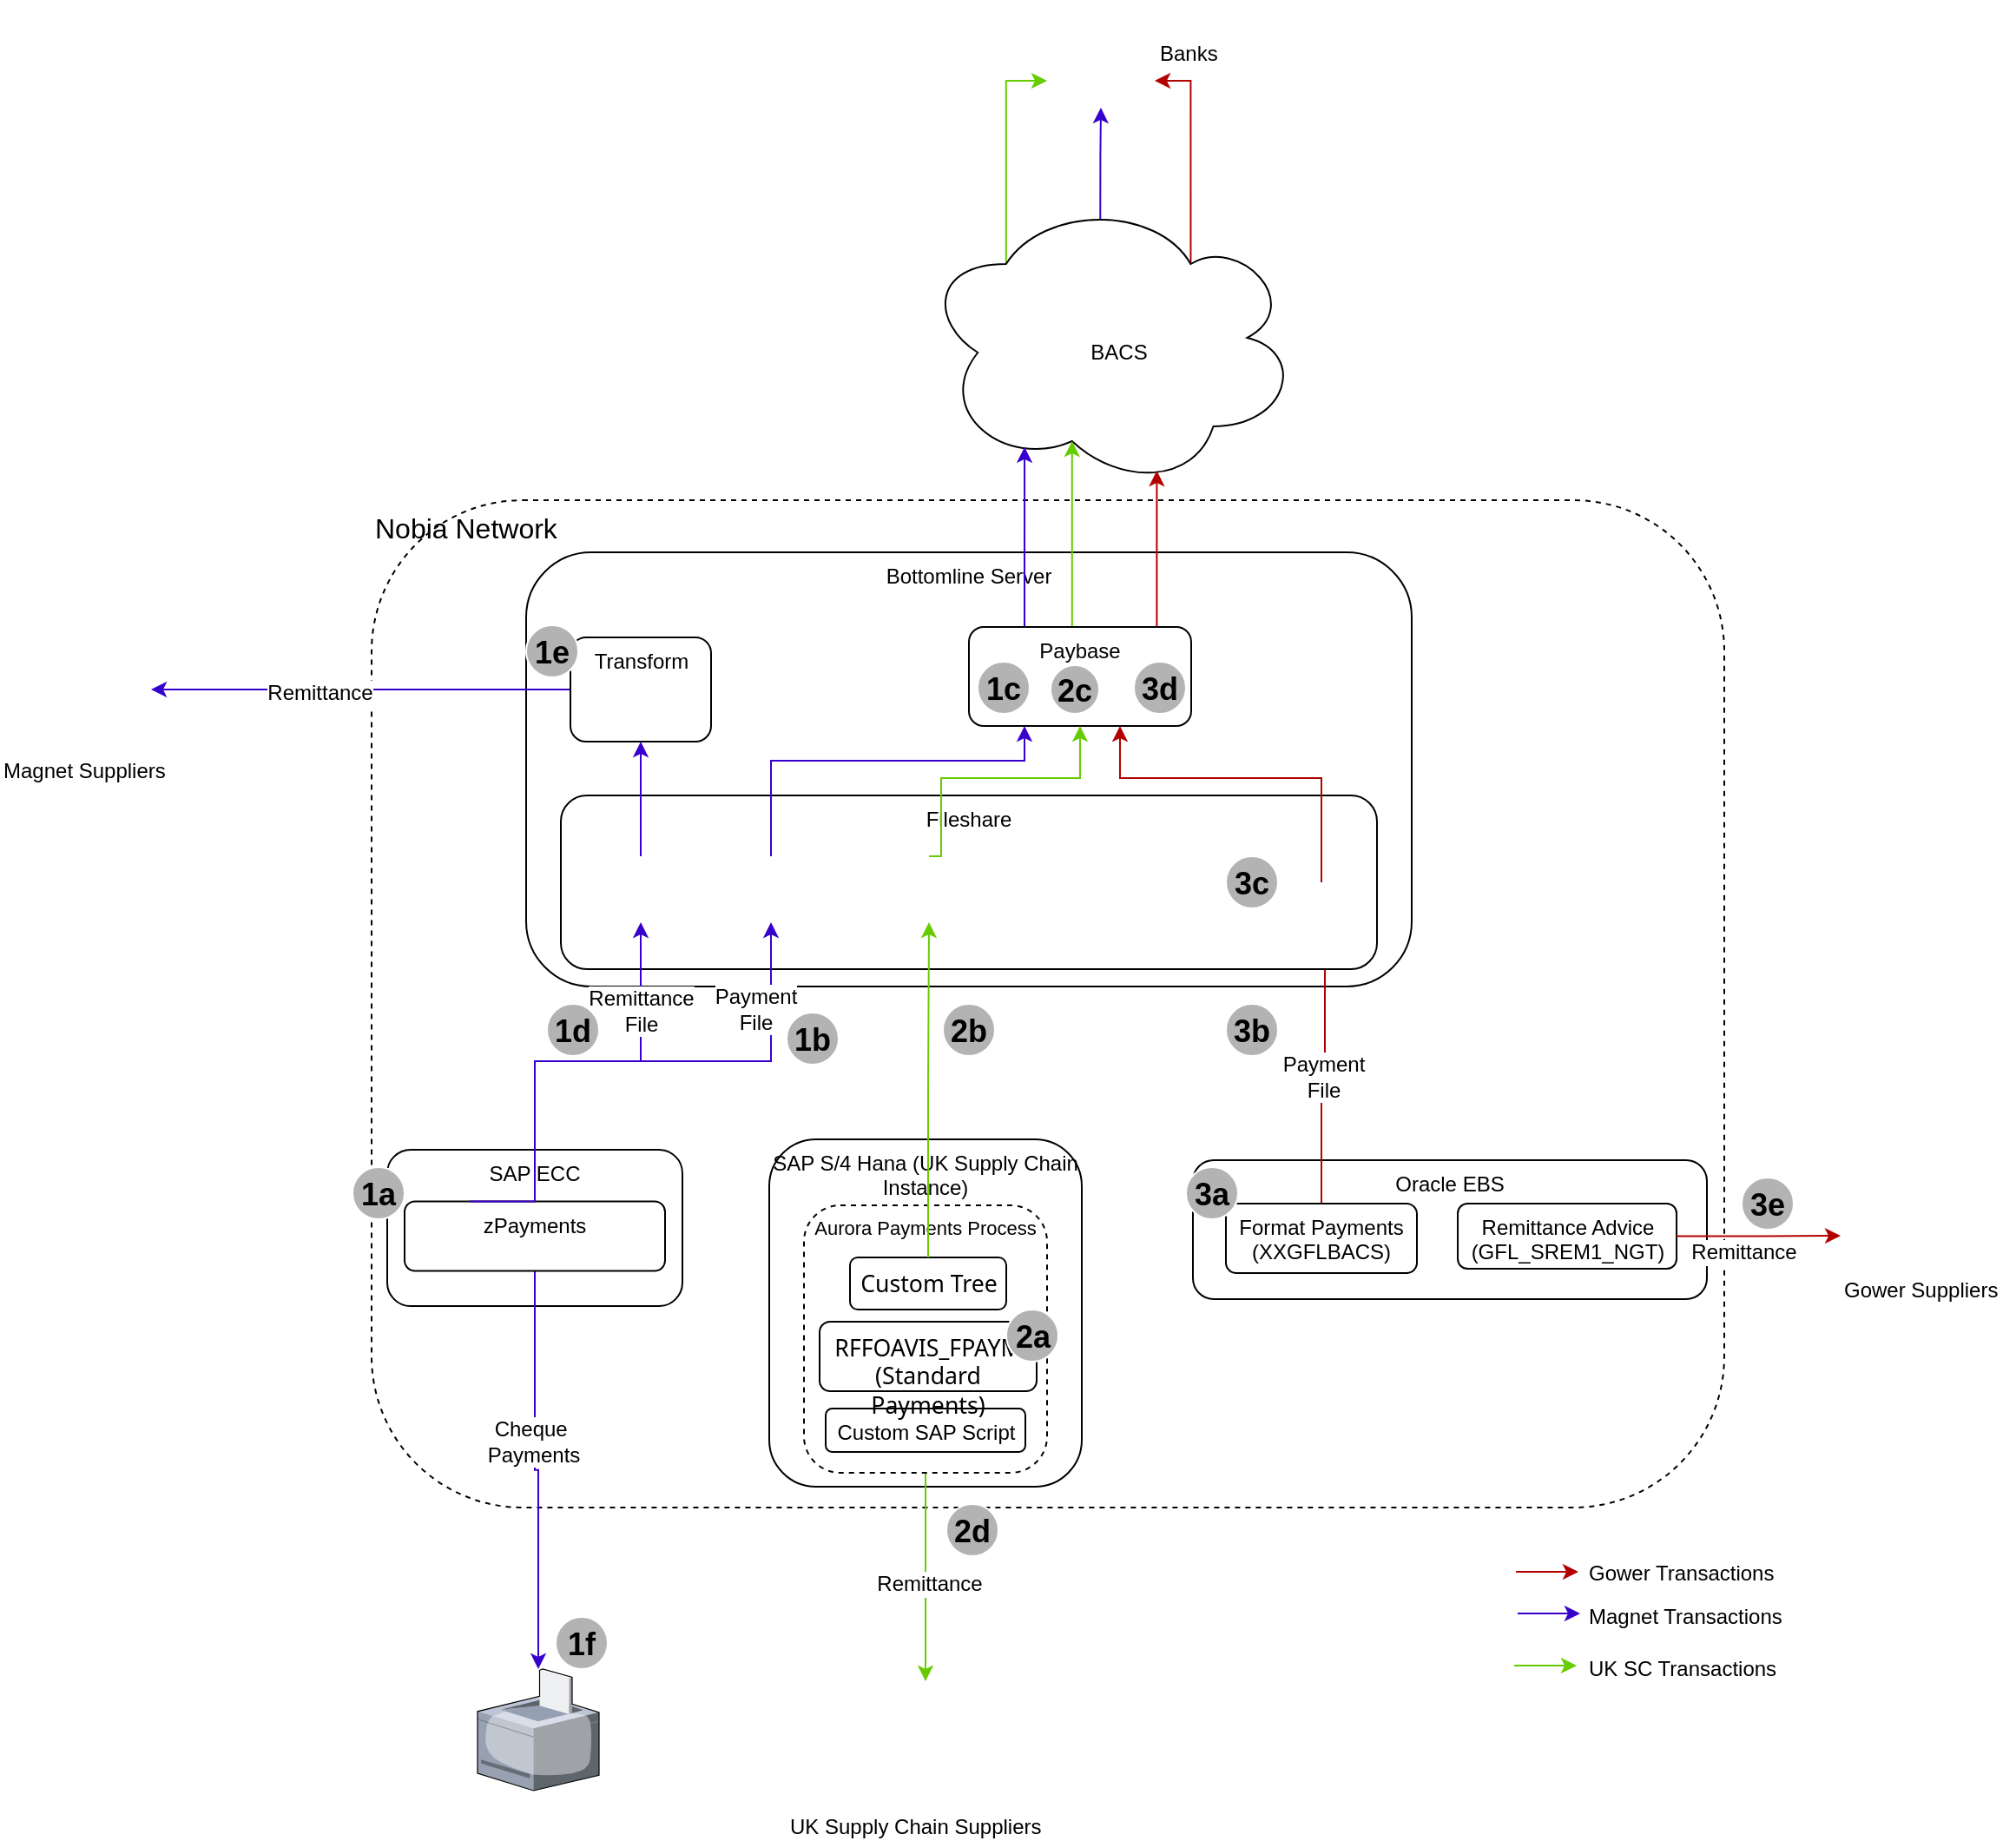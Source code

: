 <mxfile version="12.5.6" type="github" pages="6">
  <diagram name="Bottomline- Start" id="0WiYs2uDSN9r_ez0LBsD">
    <mxGraphModel dx="2036" dy="629" grid="1" gridSize="10" guides="1" tooltips="1" connect="1" arrows="1" fold="1" page="1" pageScale="1" pageWidth="827" pageHeight="1169" math="0" shadow="0">
      <root>
        <mxCell id="5QDhFZ3FKF-D9TqPaspZ-0"/>
        <mxCell id="5QDhFZ3FKF-D9TqPaspZ-1" parent="5QDhFZ3FKF-D9TqPaspZ-0"/>
        <mxCell id="5QDhFZ3FKF-D9TqPaspZ-2" value="&lt;font style=&quot;font-size: 16px&quot;&gt;Nobia Network&lt;/font&gt;" style="rounded=1;whiteSpace=wrap;html=1;dashed=1;verticalAlign=top;align=left;" parent="5QDhFZ3FKF-D9TqPaspZ-1" vertex="1">
          <mxGeometry x="-29" y="290" width="779" height="580" as="geometry"/>
        </mxCell>
        <mxCell id="5QDhFZ3FKF-D9TqPaspZ-7" value="SAP ECC" style="rounded=1;whiteSpace=wrap;html=1;verticalAlign=top;" parent="5QDhFZ3FKF-D9TqPaspZ-1" vertex="1">
          <mxGeometry x="-20" y="664" width="170" height="90" as="geometry"/>
        </mxCell>
        <mxCell id="zmvdrTiBWX6lppgmcVrx-3" value="SAP S/4 Hana (UK Supply Chain Instance)" style="rounded=1;whiteSpace=wrap;html=1;verticalAlign=top;" parent="5QDhFZ3FKF-D9TqPaspZ-1" vertex="1">
          <mxGeometry x="200" y="658" width="180" height="200" as="geometry"/>
        </mxCell>
        <mxCell id="5QDhFZ3FKF-D9TqPaspZ-3" value="Bottomline Server" style="rounded=1;whiteSpace=wrap;html=1;verticalAlign=top;" parent="5QDhFZ3FKF-D9TqPaspZ-1" vertex="1">
          <mxGeometry x="60" y="320" width="510" height="250" as="geometry"/>
        </mxCell>
        <mxCell id="5QDhFZ3FKF-D9TqPaspZ-40" style="edgeStyle=orthogonalEdgeStyle;rounded=0;orthogonalLoop=1;jettySize=auto;html=1;exitX=0.31;exitY=0.8;exitDx=0;exitDy=0;exitPerimeter=0;entryX=1;entryY=0.75;entryDx=0;entryDy=0;fillColor=#e51400;strokeColor=#B20000;" parent="5QDhFZ3FKF-D9TqPaspZ-1" source="5QDhFZ3FKF-D9TqPaspZ-4" target="5QDhFZ3FKF-D9TqPaspZ-26" edge="1">
          <mxGeometry relative="1" as="geometry"/>
        </mxCell>
        <mxCell id="5QDhFZ3FKF-D9TqPaspZ-41" style="edgeStyle=orthogonalEdgeStyle;rounded=0;orthogonalLoop=1;jettySize=auto;html=1;exitX=0.8;exitY=0.8;exitDx=0;exitDy=0;exitPerimeter=0;entryX=0;entryY=0.75;entryDx=0;entryDy=0;fillColor=#6a00ff;strokeColor=#66CC00;" parent="5QDhFZ3FKF-D9TqPaspZ-1" source="5QDhFZ3FKF-D9TqPaspZ-4" target="5QDhFZ3FKF-D9TqPaspZ-26" edge="1">
          <mxGeometry relative="1" as="geometry">
            <Array as="points">
              <mxPoint x="336" y="49"/>
            </Array>
          </mxGeometry>
        </mxCell>
        <mxCell id="zmvdrTiBWX6lppgmcVrx-23" style="edgeStyle=orthogonalEdgeStyle;rounded=0;orthogonalLoop=1;jettySize=auto;html=1;exitX=0.55;exitY=0.95;exitDx=0;exitDy=0;exitPerimeter=0;strokeColor=#3700CC;" parent="5QDhFZ3FKF-D9TqPaspZ-1" source="5QDhFZ3FKF-D9TqPaspZ-4" target="5QDhFZ3FKF-D9TqPaspZ-26" edge="1">
          <mxGeometry relative="1" as="geometry"/>
        </mxCell>
        <mxCell id="5QDhFZ3FKF-D9TqPaspZ-4" value="BACS" style="ellipse;shape=cloud;whiteSpace=wrap;html=1;direction=west;" parent="5QDhFZ3FKF-D9TqPaspZ-1" vertex="1">
          <mxGeometry x="293" y="120" width="217" height="170" as="geometry"/>
        </mxCell>
        <mxCell id="5QDhFZ3FKF-D9TqPaspZ-36" value="" style="edgeStyle=orthogonalEdgeStyle;rounded=0;orthogonalLoop=1;jettySize=auto;html=1;exitX=0.172;exitY=0.009;exitDx=0;exitDy=0;entryX=0.625;entryY=0.2;entryDx=0;entryDy=0;entryPerimeter=0;fillColor=#6a00ff;strokeColor=#66CC00;exitPerimeter=0;" parent="5QDhFZ3FKF-D9TqPaspZ-1" source="5QDhFZ3FKF-D9TqPaspZ-9" target="5QDhFZ3FKF-D9TqPaspZ-4" edge="1">
          <mxGeometry x="-0.254" relative="1" as="geometry">
            <Array as="points">
              <mxPoint x="374" y="371"/>
            </Array>
            <mxPoint as="offset"/>
          </mxGeometry>
        </mxCell>
        <mxCell id="5QDhFZ3FKF-D9TqPaspZ-37" value="" style="edgeStyle=orthogonalEdgeStyle;rounded=0;orthogonalLoop=1;jettySize=auto;html=1;exitX=0.75;exitY=0;exitDx=0;exitDy=0;entryX=0.4;entryY=0.1;entryDx=0;entryDy=0;entryPerimeter=0;fillColor=#e51400;strokeColor=#B20000;" parent="5QDhFZ3FKF-D9TqPaspZ-1" source="5QDhFZ3FKF-D9TqPaspZ-9" target="5QDhFZ3FKF-D9TqPaspZ-4" edge="1">
          <mxGeometry relative="1" as="geometry">
            <Array as="points">
              <mxPoint x="423" y="370"/>
            </Array>
          </mxGeometry>
        </mxCell>
        <mxCell id="zmvdrTiBWX6lppgmcVrx-11" style="edgeStyle=orthogonalEdgeStyle;rounded=0;orthogonalLoop=1;jettySize=auto;html=1;exitX=0.25;exitY=0;exitDx=0;exitDy=0;entryX=0.751;entryY=0.18;entryDx=0;entryDy=0;entryPerimeter=0;strokeColor=#3700CC;" parent="5QDhFZ3FKF-D9TqPaspZ-1" source="5QDhFZ3FKF-D9TqPaspZ-9" target="5QDhFZ3FKF-D9TqPaspZ-4" edge="1">
          <mxGeometry relative="1" as="geometry"/>
        </mxCell>
        <mxCell id="5QDhFZ3FKF-D9TqPaspZ-9" value="Paybase" style="rounded=1;whiteSpace=wrap;html=1;verticalAlign=top;" parent="5QDhFZ3FKF-D9TqPaspZ-1" vertex="1">
          <mxGeometry x="315" y="363" width="128" height="57" as="geometry"/>
        </mxCell>
        <mxCell id="5QDhFZ3FKF-D9TqPaspZ-11" style="edgeStyle=orthogonalEdgeStyle;rounded=0;orthogonalLoop=1;jettySize=auto;html=1;exitX=0;exitY=0.5;exitDx=0;exitDy=0;entryX=1;entryY=0.5;entryDx=0;entryDy=0;fillColor=#6a00ff;strokeColor=#3700CC;" parent="5QDhFZ3FKF-D9TqPaspZ-1" source="5QDhFZ3FKF-D9TqPaspZ-13" target="5QDhFZ3FKF-D9TqPaspZ-14" edge="1">
          <mxGeometry relative="1" as="geometry"/>
        </mxCell>
        <mxCell id="5QDhFZ3FKF-D9TqPaspZ-12" value="Remittance" style="text;html=1;resizable=0;points=[];align=center;verticalAlign=middle;labelBackgroundColor=#ffffff;" parent="5QDhFZ3FKF-D9TqPaspZ-11" vertex="1" connectable="0">
          <mxGeometry x="0.202" y="2" relative="1" as="geometry">
            <mxPoint as="offset"/>
          </mxGeometry>
        </mxCell>
        <mxCell id="5QDhFZ3FKF-D9TqPaspZ-13" value="Transform" style="rounded=1;whiteSpace=wrap;html=1;verticalAlign=top;" parent="5QDhFZ3FKF-D9TqPaspZ-1" vertex="1">
          <mxGeometry x="85.5" y="369" width="81" height="60" as="geometry"/>
        </mxCell>
        <mxCell id="5QDhFZ3FKF-D9TqPaspZ-14" value="" style="shape=image;html=1;verticalAlign=top;verticalLabelPosition=bottom;labelBackgroundColor=#ffffff;imageAspect=0;aspect=fixed;image=https://cdn2.iconfinder.com/data/icons/people-80/96/Picture1-128.png" parent="5QDhFZ3FKF-D9TqPaspZ-1" vertex="1">
          <mxGeometry x="-230" y="362" width="74" height="74" as="geometry"/>
        </mxCell>
        <mxCell id="5QDhFZ3FKF-D9TqPaspZ-15" value="Magnet Suppliers" style="text;html=1;resizable=0;points=[];autosize=1;align=left;verticalAlign=top;spacingTop=-4;" parent="5QDhFZ3FKF-D9TqPaspZ-1" vertex="1">
          <mxGeometry x="-243" y="436" width="110" height="20" as="geometry"/>
        </mxCell>
        <mxCell id="5QDhFZ3FKF-D9TqPaspZ-16" value="Oracle EBS" style="rounded=1;whiteSpace=wrap;html=1;verticalAlign=top;" parent="5QDhFZ3FKF-D9TqPaspZ-1" vertex="1">
          <mxGeometry x="444" y="670" width="296" height="80" as="geometry"/>
        </mxCell>
        <mxCell id="5QDhFZ3FKF-D9TqPaspZ-26" value="" style="shape=image;html=1;verticalAlign=top;verticalLabelPosition=bottom;labelBackgroundColor=#ffffff;imageAspect=0;aspect=fixed;image=https://cdn0.iconfinder.com/data/icons/business-and-finance-86/512/business_finance_money-32-2-128.png" parent="5QDhFZ3FKF-D9TqPaspZ-1" vertex="1">
          <mxGeometry x="360" y="2" width="62" height="62" as="geometry"/>
        </mxCell>
        <mxCell id="5QDhFZ3FKF-D9TqPaspZ-27" value="Banks" style="text;html=1;resizable=0;points=[];autosize=1;align=left;verticalAlign=top;spacingTop=-4;" parent="5QDhFZ3FKF-D9TqPaspZ-1" vertex="1">
          <mxGeometry x="423" y="23" width="50" height="10" as="geometry"/>
        </mxCell>
        <mxCell id="DQQrZIf6pvGCHNPxsHqb-0" value="&lt;b&gt;&lt;font style=&quot;font-size: 18px&quot;&gt;1a&lt;/font&gt;&lt;/b&gt;" style="ellipse;whiteSpace=wrap;html=1;aspect=fixed;strokeColor=#FFFFFF;fillColor=#B3B3B3;fontSize=20;" parent="5QDhFZ3FKF-D9TqPaspZ-1" vertex="1">
          <mxGeometry x="-40" y="674" width="30" height="30" as="geometry"/>
        </mxCell>
        <mxCell id="5QDhFZ3FKF-D9TqPaspZ-42" value="Payment&lt;br style=&quot;font-size: 12px;&quot;&gt;File" style="edgeStyle=orthogonalEdgeStyle;rounded=0;orthogonalLoop=1;jettySize=auto;html=1;exitX=0.5;exitY=0;exitDx=0;exitDy=0;fillColor=#e51400;strokeColor=#B20000;fontSize=12;entryX=0.5;entryY=1;entryDx=0;entryDy=0;" parent="5QDhFZ3FKF-D9TqPaspZ-1" source="DafEFwL84ATMl172Mt__-13" edge="1" target="DafEFwL84ATMl172Mt__-3">
          <mxGeometry relative="1" as="geometry">
            <mxPoint x="518" y="620" as="targetPoint"/>
          </mxGeometry>
        </mxCell>
        <mxCell id="DafEFwL84ATMl172Mt__-11" style="edgeStyle=orthogonalEdgeStyle;rounded=0;orthogonalLoop=1;jettySize=auto;html=1;exitX=0.5;exitY=1;exitDx=0;exitDy=0;strokeColor=#3700CC;" parent="5QDhFZ3FKF-D9TqPaspZ-1" source="zmvdrTiBWX6lppgmcVrx-5" target="DafEFwL84ATMl172Mt__-10" edge="1">
          <mxGeometry relative="1" as="geometry"/>
        </mxCell>
        <mxCell id="3cHPP-RWXiZP0hmBgrUZ-5" value="Cheque&amp;nbsp;&lt;br&gt;Payments" style="text;html=1;align=center;verticalAlign=middle;resizable=0;points=[];labelBackgroundColor=#ffffff;" parent="DafEFwL84ATMl172Mt__-11" vertex="1" connectable="0">
          <mxGeometry x="-0.154" y="-1" relative="1" as="geometry">
            <mxPoint as="offset"/>
          </mxGeometry>
        </mxCell>
        <mxCell id="zmvdrTiBWX6lppgmcVrx-5" value="zPayments" style="rounded=1;whiteSpace=wrap;html=1;verticalAlign=top;" parent="5QDhFZ3FKF-D9TqPaspZ-1" vertex="1">
          <mxGeometry x="-10" y="693.75" width="150" height="40" as="geometry"/>
        </mxCell>
        <mxCell id="zmvdrTiBWX6lppgmcVrx-14" value="" style="shape=image;html=1;verticalAlign=top;verticalLabelPosition=bottom;labelBackgroundColor=#ffffff;imageAspect=0;aspect=fixed;image=https://cdn2.iconfinder.com/data/icons/people-80/96/Picture1-128.png" parent="5QDhFZ3FKF-D9TqPaspZ-1" vertex="1">
          <mxGeometry x="253" y="970" width="74" height="74" as="geometry"/>
        </mxCell>
        <mxCell id="zmvdrTiBWX6lppgmcVrx-17" value="UK Supply Chain Suppliers" style="text;html=1;resizable=0;points=[];autosize=1;align=left;verticalAlign=top;spacingTop=-4;" parent="5QDhFZ3FKF-D9TqPaspZ-1" vertex="1">
          <mxGeometry x="210" y="1044" width="160" height="10" as="geometry"/>
        </mxCell>
        <mxCell id="zmvdrTiBWX6lppgmcVrx-18" value="" style="shape=image;html=1;verticalAlign=top;verticalLabelPosition=bottom;labelBackgroundColor=#ffffff;imageAspect=0;aspect=fixed;image=https://cdn2.iconfinder.com/data/icons/people-80/96/Picture1-128.png" parent="5QDhFZ3FKF-D9TqPaspZ-1" vertex="1">
          <mxGeometry x="817" y="658" width="74" height="74" as="geometry"/>
        </mxCell>
        <mxCell id="zmvdrTiBWX6lppgmcVrx-19" value="Gower Suppliers" style="text;html=1;resizable=0;points=[];autosize=1;align=left;verticalAlign=top;spacingTop=-4;" parent="5QDhFZ3FKF-D9TqPaspZ-1" vertex="1">
          <mxGeometry x="817" y="735" width="100" height="10" as="geometry"/>
        </mxCell>
        <mxCell id="ScP-DXtnd7c2w665mB3K-0" value="" style="edgeStyle=orthogonalEdgeStyle;rounded=0;orthogonalLoop=1;jettySize=auto;html=1;fillColor=#e51400;strokeColor=#B20000;" parent="5QDhFZ3FKF-D9TqPaspZ-1" edge="1">
          <mxGeometry x="-1" y="-34" relative="1" as="geometry">
            <mxPoint x="630" y="907" as="sourcePoint"/>
            <mxPoint x="666" y="907" as="targetPoint"/>
            <mxPoint as="offset"/>
          </mxGeometry>
        </mxCell>
        <mxCell id="ScP-DXtnd7c2w665mB3K-3" value="" style="edgeStyle=orthogonalEdgeStyle;rounded=0;orthogonalLoop=1;jettySize=auto;html=1;fillColor=#e51400;strokeColor=#3700CC;" parent="5QDhFZ3FKF-D9TqPaspZ-1" edge="1">
          <mxGeometry x="-1" y="-34" relative="1" as="geometry">
            <mxPoint x="631" y="931" as="sourcePoint"/>
            <mxPoint x="667" y="931" as="targetPoint"/>
            <mxPoint as="offset"/>
          </mxGeometry>
        </mxCell>
        <mxCell id="ScP-DXtnd7c2w665mB3K-4" value="Gower Transactions" style="text;html=1;resizable=0;points=[];autosize=1;align=left;verticalAlign=top;spacingTop=-4;" parent="5QDhFZ3FKF-D9TqPaspZ-1" vertex="1">
          <mxGeometry x="670" y="898" width="120" height="10" as="geometry"/>
        </mxCell>
        <mxCell id="ScP-DXtnd7c2w665mB3K-5" value="Magnet Transactions" style="text;html=1;resizable=0;points=[];autosize=1;align=left;verticalAlign=top;spacingTop=-4;" parent="5QDhFZ3FKF-D9TqPaspZ-1" vertex="1">
          <mxGeometry x="670" y="923" width="130" height="10" as="geometry"/>
        </mxCell>
        <mxCell id="zmvdrTiBWX6lppgmcVrx-6" value="" style="edgeStyle=orthogonalEdgeStyle;rounded=0;orthogonalLoop=1;jettySize=auto;html=1;fillColor=#e51400;strokeColor=#66CC00;" parent="5QDhFZ3FKF-D9TqPaspZ-1" edge="1">
          <mxGeometry x="-1" y="-34" relative="1" as="geometry">
            <mxPoint x="629" y="961" as="sourcePoint"/>
            <mxPoint x="665" y="961" as="targetPoint"/>
            <mxPoint as="offset"/>
          </mxGeometry>
        </mxCell>
        <mxCell id="zmvdrTiBWX6lppgmcVrx-7" value="UK SC Transactions" style="text;html=1;resizable=0;points=[];autosize=1;align=left;verticalAlign=top;spacingTop=-4;" parent="5QDhFZ3FKF-D9TqPaspZ-1" vertex="1">
          <mxGeometry x="670" y="953" width="120" height="10" as="geometry"/>
        </mxCell>
        <mxCell id="DafEFwL84ATMl172Mt__-1" value="Fileshare" style="rounded=1;whiteSpace=wrap;html=1;verticalAlign=top;" parent="5QDhFZ3FKF-D9TqPaspZ-1" vertex="1">
          <mxGeometry x="80" y="460" width="470" height="100" as="geometry"/>
        </mxCell>
        <mxCell id="6po6rHESCgqyQbynay51-14" style="edgeStyle=orthogonalEdgeStyle;rounded=0;orthogonalLoop=1;jettySize=auto;html=1;exitX=0.5;exitY=0;exitDx=0;exitDy=0;fontSize=11;strokeColor=#3700CC;" parent="5QDhFZ3FKF-D9TqPaspZ-1" source="DafEFwL84ATMl172Mt__-2" target="5QDhFZ3FKF-D9TqPaspZ-13" edge="1">
          <mxGeometry relative="1" as="geometry"/>
        </mxCell>
        <mxCell id="DafEFwL84ATMl172Mt__-2" value="" style="shape=image;html=1;verticalAlign=top;verticalLabelPosition=bottom;labelBackgroundColor=#ffffff;imageAspect=0;aspect=fixed;image=https://cdn0.iconfinder.com/data/icons/simple-darkcon-1/86/shit-128.png" parent="5QDhFZ3FKF-D9TqPaspZ-1" vertex="1">
          <mxGeometry x="107.001" y="495" width="38" height="38" as="geometry"/>
        </mxCell>
        <mxCell id="DafEFwL84ATMl172Mt__-3" value="" style="shape=image;html=1;verticalAlign=top;verticalLabelPosition=bottom;labelBackgroundColor=#ffffff;imageAspect=0;aspect=fixed;image=https://cdn0.iconfinder.com/data/icons/simple-darkcon-1/86/shit-128.png" parent="5QDhFZ3FKF-D9TqPaspZ-1" vertex="1">
          <mxGeometry x="501.003" y="510" width="38" height="38" as="geometry"/>
        </mxCell>
        <mxCell id="6po6rHESCgqyQbynay51-12" style="edgeStyle=orthogonalEdgeStyle;rounded=0;orthogonalLoop=1;jettySize=auto;html=1;exitX=0.5;exitY=0;exitDx=0;exitDy=0;fontSize=11;strokeColor=#66CC00;" parent="5QDhFZ3FKF-D9TqPaspZ-1" source="DafEFwL84ATMl172Mt__-5" target="5QDhFZ3FKF-D9TqPaspZ-9" edge="1">
          <mxGeometry relative="1" as="geometry">
            <Array as="points">
              <mxPoint x="299" y="450"/>
              <mxPoint x="379" y="450"/>
            </Array>
          </mxGeometry>
        </mxCell>
        <mxCell id="DafEFwL84ATMl172Mt__-5" value="" style="shape=image;html=1;verticalAlign=top;verticalLabelPosition=bottom;labelBackgroundColor=#ffffff;imageAspect=0;aspect=fixed;image=https://cdn0.iconfinder.com/data/icons/simple-darkcon-1/86/shit-128.png" parent="5QDhFZ3FKF-D9TqPaspZ-1" vertex="1">
          <mxGeometry x="273.001" y="495" width="38" height="38" as="geometry"/>
        </mxCell>
        <mxCell id="5QDhFZ3FKF-D9TqPaspZ-43" value="" style="edgeStyle=orthogonalEdgeStyle;rounded=0;orthogonalLoop=1;jettySize=auto;html=1;exitX=0.5;exitY=0;exitDx=0;exitDy=0;fillColor=#6a00ff;strokeColor=#3700CC;entryX=0.5;entryY=1;entryDx=0;entryDy=0;" parent="5QDhFZ3FKF-D9TqPaspZ-1" source="zmvdrTiBWX6lppgmcVrx-5" target="DafEFwL84ATMl172Mt__-6" edge="1">
          <mxGeometry relative="1" as="geometry">
            <mxPoint x="293" y="549" as="targetPoint"/>
            <Array as="points">
              <mxPoint x="65" y="613"/>
              <mxPoint x="201" y="613"/>
            </Array>
          </mxGeometry>
        </mxCell>
        <mxCell id="3cHPP-RWXiZP0hmBgrUZ-1" value="Payment &lt;br&gt;File" style="text;html=1;align=center;verticalAlign=middle;resizable=0;points=[];labelBackgroundColor=#ffffff;" parent="5QDhFZ3FKF-D9TqPaspZ-43" vertex="1" connectable="0">
          <mxGeometry x="0.168" relative="1" as="geometry">
            <mxPoint x="33.75" y="-30" as="offset"/>
          </mxGeometry>
        </mxCell>
        <mxCell id="6po6rHESCgqyQbynay51-15" style="edgeStyle=orthogonalEdgeStyle;rounded=0;orthogonalLoop=1;jettySize=auto;html=1;exitX=0.5;exitY=0;exitDx=0;exitDy=0;entryX=0.25;entryY=1;entryDx=0;entryDy=0;fontSize=11;strokeColor=#3700CC;" parent="5QDhFZ3FKF-D9TqPaspZ-1" source="DafEFwL84ATMl172Mt__-6" target="5QDhFZ3FKF-D9TqPaspZ-9" edge="1">
          <mxGeometry relative="1" as="geometry">
            <Array as="points">
              <mxPoint x="201" y="440"/>
              <mxPoint x="347" y="440"/>
            </Array>
          </mxGeometry>
        </mxCell>
        <mxCell id="DafEFwL84ATMl172Mt__-6" value="" style="shape=image;html=1;verticalAlign=top;verticalLabelPosition=bottom;labelBackgroundColor=#ffffff;imageAspect=0;aspect=fixed;image=https://cdn0.iconfinder.com/data/icons/simple-darkcon-1/86/shit-128.png" parent="5QDhFZ3FKF-D9TqPaspZ-1" vertex="1">
          <mxGeometry x="182.001" y="495" width="38" height="38" as="geometry"/>
        </mxCell>
        <mxCell id="DafEFwL84ATMl172Mt__-8" value="" style="edgeStyle=orthogonalEdgeStyle;rounded=0;orthogonalLoop=1;jettySize=auto;html=1;exitX=0.25;exitY=0;exitDx=0;exitDy=0;fillColor=#6a00ff;strokeColor=#3700CC;" parent="5QDhFZ3FKF-D9TqPaspZ-1" source="zmvdrTiBWX6lppgmcVrx-5" target="DafEFwL84ATMl172Mt__-2" edge="1">
          <mxGeometry relative="1" as="geometry">
            <mxPoint x="302.5" y="712.5" as="sourcePoint"/>
            <mxPoint x="303" y="559" as="targetPoint"/>
            <Array as="points">
              <mxPoint x="65" y="694"/>
              <mxPoint x="65" y="613"/>
              <mxPoint x="126" y="613"/>
            </Array>
          </mxGeometry>
        </mxCell>
        <mxCell id="3cHPP-RWXiZP0hmBgrUZ-2" value="Remittance&lt;br&gt;File" style="text;html=1;align=center;verticalAlign=middle;resizable=0;points=[];labelBackgroundColor=#ffffff;" parent="DafEFwL84ATMl172Mt__-8" vertex="1" connectable="0">
          <mxGeometry x="0.402" y="1" relative="1" as="geometry">
            <mxPoint x="0.75" y="-27" as="offset"/>
          </mxGeometry>
        </mxCell>
        <mxCell id="DafEFwL84ATMl172Mt__-10" value="" style="verticalLabelPosition=bottom;aspect=fixed;html=1;verticalAlign=top;strokeColor=none;align=center;outlineConnect=0;shape=mxgraph.citrix.printer;" parent="5QDhFZ3FKF-D9TqPaspZ-1" vertex="1">
          <mxGeometry x="32" y="963" width="70" height="70" as="geometry"/>
        </mxCell>
        <mxCell id="DafEFwL84ATMl172Mt__-13" value="Format Payments (XXGFLBACS)" style="rounded=1;whiteSpace=wrap;html=1;verticalAlign=top;" parent="5QDhFZ3FKF-D9TqPaspZ-1" vertex="1">
          <mxGeometry x="463" y="695" width="110" height="40" as="geometry"/>
        </mxCell>
        <mxCell id="5QDhFZ3FKF-D9TqPaspZ-31" value="" style="edgeStyle=orthogonalEdgeStyle;rounded=0;orthogonalLoop=1;jettySize=auto;html=1;exitX=0.5;exitY=0;exitDx=0;exitDy=0;fillColor=#e51400;strokeColor=#B20000;" parent="5QDhFZ3FKF-D9TqPaspZ-1" target="5QDhFZ3FKF-D9TqPaspZ-9" edge="1">
          <mxGeometry relative="1" as="geometry">
            <Array as="points">
              <mxPoint x="518" y="450"/>
              <mxPoint x="402" y="450"/>
            </Array>
            <mxPoint x="518" y="510" as="sourcePoint"/>
          </mxGeometry>
        </mxCell>
        <mxCell id="DafEFwL84ATMl172Mt__-19" value="Remittance Advice&lt;br&gt;(GFL_SREM1_NGT)" style="rounded=1;whiteSpace=wrap;html=1;verticalAlign=top;" parent="5QDhFZ3FKF-D9TqPaspZ-1" vertex="1">
          <mxGeometry x="596.52" y="695" width="126" height="37.5" as="geometry"/>
        </mxCell>
        <mxCell id="zmvdrTiBWX6lppgmcVrx-20" style="edgeStyle=orthogonalEdgeStyle;rounded=0;orthogonalLoop=1;jettySize=auto;html=1;exitX=1;exitY=0.5;exitDx=0;exitDy=0;entryX=0;entryY=0.75;entryDx=0;entryDy=0;strokeColor=#B20000;" parent="5QDhFZ3FKF-D9TqPaspZ-1" source="DafEFwL84ATMl172Mt__-19" target="zmvdrTiBWX6lppgmcVrx-18" edge="1">
          <mxGeometry relative="1" as="geometry"/>
        </mxCell>
        <mxCell id="E16WqzM08AcB0rvfuX4--0" value="Remittance" style="text;html=1;align=center;verticalAlign=middle;resizable=0;points=[];labelBackgroundColor=#ffffff;" parent="zmvdrTiBWX6lppgmcVrx-20" vertex="1" connectable="0">
          <mxGeometry x="-0.292" y="-4" relative="1" as="geometry">
            <mxPoint x="4.5" y="4.58" as="offset"/>
          </mxGeometry>
        </mxCell>
        <mxCell id="3cHPP-RWXiZP0hmBgrUZ-6" value="&lt;b&gt;&lt;font style=&quot;font-size: 18px&quot;&gt;1b&lt;/font&gt;&lt;/b&gt;" style="ellipse;whiteSpace=wrap;html=1;aspect=fixed;strokeColor=#FFFFFF;fillColor=#B3B3B3;fontSize=20;" parent="5QDhFZ3FKF-D9TqPaspZ-1" vertex="1">
          <mxGeometry x="210" y="585" width="30" height="30" as="geometry"/>
        </mxCell>
        <mxCell id="3cHPP-RWXiZP0hmBgrUZ-7" value="&lt;b&gt;&lt;font style=&quot;font-size: 18px&quot;&gt;1d&lt;/font&gt;&lt;/b&gt;" style="ellipse;whiteSpace=wrap;html=1;aspect=fixed;strokeColor=#FFFFFF;fillColor=#B3B3B3;fontSize=20;" parent="5QDhFZ3FKF-D9TqPaspZ-1" vertex="1">
          <mxGeometry x="72" y="580" width="30" height="30" as="geometry"/>
        </mxCell>
        <mxCell id="3cHPP-RWXiZP0hmBgrUZ-10" value="" style="edgeStyle=orthogonalEdgeStyle;rounded=0;orthogonalLoop=1;jettySize=auto;html=1;fillColor=#e51400;strokeColor=#66CC00;exitX=0.5;exitY=1;exitDx=0;exitDy=0;" parent="5QDhFZ3FKF-D9TqPaspZ-1" source="3cHPP-RWXiZP0hmBgrUZ-12" target="zmvdrTiBWX6lppgmcVrx-14" edge="1">
          <mxGeometry x="-1" y="-34" relative="1" as="geometry">
            <mxPoint x="100" y="680" as="sourcePoint"/>
            <mxPoint x="140" y="558" as="targetPoint"/>
            <mxPoint as="offset"/>
          </mxGeometry>
        </mxCell>
        <mxCell id="b-vuMiENwKfQlOrTJs6d-2" value="Remittance" style="text;html=1;align=center;verticalAlign=middle;resizable=0;points=[];labelBackgroundColor=#ffffff;" parent="3cHPP-RWXiZP0hmBgrUZ-10" vertex="1" connectable="0">
          <mxGeometry x="0.142" y="2" relative="1" as="geometry">
            <mxPoint as="offset"/>
          </mxGeometry>
        </mxCell>
        <mxCell id="3cHPP-RWXiZP0hmBgrUZ-19" value="&lt;b&gt;&lt;font style=&quot;font-size: 18px&quot;&gt;2d&lt;/font&gt;&lt;/b&gt;" style="ellipse;whiteSpace=wrap;html=1;aspect=fixed;strokeColor=#FFFFFF;fillColor=#B3B3B3;fontSize=20;" parent="5QDhFZ3FKF-D9TqPaspZ-1" vertex="1">
          <mxGeometry x="302" y="868" width="30" height="30" as="geometry"/>
        </mxCell>
        <mxCell id="3cHPP-RWXiZP0hmBgrUZ-25" value="&lt;b&gt;&lt;font style=&quot;font-size: 18px&quot;&gt;3a&lt;/font&gt;&lt;/b&gt;" style="ellipse;whiteSpace=wrap;html=1;aspect=fixed;strokeColor=#FFFFFF;fillColor=#B3B3B3;fontSize=20;" parent="5QDhFZ3FKF-D9TqPaspZ-1" vertex="1">
          <mxGeometry x="440" y="674" width="30" height="30" as="geometry"/>
        </mxCell>
        <mxCell id="3cHPP-RWXiZP0hmBgrUZ-26" value="&lt;b&gt;&lt;font style=&quot;font-size: 18px&quot;&gt;3b&lt;/font&gt;&lt;/b&gt;" style="ellipse;whiteSpace=wrap;html=1;aspect=fixed;strokeColor=#FFFFFF;fillColor=#B3B3B3;fontSize=20;" parent="5QDhFZ3FKF-D9TqPaspZ-1" vertex="1">
          <mxGeometry x="463" y="580" width="30" height="30" as="geometry"/>
        </mxCell>
        <mxCell id="3cHPP-RWXiZP0hmBgrUZ-27" value="&lt;b&gt;&lt;font style=&quot;font-size: 18px&quot;&gt;3c&lt;/font&gt;&lt;/b&gt;" style="ellipse;whiteSpace=wrap;html=1;aspect=fixed;strokeColor=#FFFFFF;fillColor=#B3B3B3;fontSize=20;" parent="5QDhFZ3FKF-D9TqPaspZ-1" vertex="1">
          <mxGeometry x="463" y="495" width="30" height="30" as="geometry"/>
        </mxCell>
        <mxCell id="3cHPP-RWXiZP0hmBgrUZ-28" value="&lt;b&gt;&lt;font style=&quot;font-size: 18px&quot;&gt;3d&lt;/font&gt;&lt;/b&gt;" style="ellipse;whiteSpace=wrap;html=1;aspect=fixed;strokeColor=#FFFFFF;fillColor=#B3B3B3;fontSize=20;" parent="5QDhFZ3FKF-D9TqPaspZ-1" vertex="1">
          <mxGeometry x="410" y="383" width="30" height="30" as="geometry"/>
        </mxCell>
        <mxCell id="6po6rHESCgqyQbynay51-1" value="" style="group" parent="5QDhFZ3FKF-D9TqPaspZ-1" vertex="1" connectable="0">
          <mxGeometry x="220" y="696" width="146.5" height="154" as="geometry"/>
        </mxCell>
        <mxCell id="t_JVnz8HQEceKz7ftaNM-1" value="&lt;font style=&quot;font-size: 11px;&quot;&gt;Aurora Payments Process&lt;/font&gt;" style="rounded=1;whiteSpace=wrap;html=1;dashed=1;verticalAlign=top;fontSize=11;" parent="6po6rHESCgqyQbynay51-1" vertex="1">
          <mxGeometry width="140" height="154" as="geometry"/>
        </mxCell>
        <mxCell id="3cHPP-RWXiZP0hmBgrUZ-12" value="Custom SAP Script" style="rounded=1;whiteSpace=wrap;html=1;verticalAlign=top;" parent="6po6rHESCgqyQbynay51-1" vertex="1">
          <mxGeometry x="12.5" y="117" width="115" height="25" as="geometry"/>
        </mxCell>
        <mxCell id="b-vuMiENwKfQlOrTJs6d-3" value="&lt;span style=&quot;font-family: &amp;#34;segoe ui&amp;#34; , sans-serif ; font-size: 10pt&quot;&gt;RFFOAVIS_FPAYM (Standard Payments)&lt;/span&gt;&lt;br&gt;&lt;div class=&quot;WordSection1&quot;&gt;&lt;br&gt;&lt;br&gt;&lt;/div&gt;" style="rounded=1;whiteSpace=wrap;html=1;verticalAlign=top;" parent="6po6rHESCgqyQbynay51-1" vertex="1">
          <mxGeometry x="9" y="67" width="125" height="40" as="geometry"/>
        </mxCell>
        <mxCell id="b-vuMiENwKfQlOrTJs6d-5" value="&lt;font face=&quot;segoe ui, sans-serif&quot;&gt;&lt;span style=&quot;font-size: 13.333px&quot;&gt;Custom Tree&lt;/span&gt;&lt;/font&gt;" style="rounded=1;whiteSpace=wrap;html=1;verticalAlign=top;" parent="6po6rHESCgqyQbynay51-1" vertex="1">
          <mxGeometry x="26.5" y="30" width="90" height="30" as="geometry"/>
        </mxCell>
        <mxCell id="3cHPP-RWXiZP0hmBgrUZ-15" value="&lt;b&gt;&lt;font style=&quot;font-size: 18px&quot;&gt;2a&lt;/font&gt;&lt;/b&gt;" style="ellipse;whiteSpace=wrap;html=1;aspect=fixed;strokeColor=#FFFFFF;fillColor=#B3B3B3;fontSize=20;" parent="6po6rHESCgqyQbynay51-1" vertex="1">
          <mxGeometry x="116.5" y="60" width="30" height="30" as="geometry"/>
        </mxCell>
        <mxCell id="6po6rHESCgqyQbynay51-11" style="edgeStyle=orthogonalEdgeStyle;rounded=0;orthogonalLoop=1;jettySize=auto;html=1;exitX=0.5;exitY=0;exitDx=0;exitDy=0;fontSize=11;strokeColor=#66CC00;" parent="5QDhFZ3FKF-D9TqPaspZ-1" source="b-vuMiENwKfQlOrTJs6d-5" target="DafEFwL84ATMl172Mt__-5" edge="1">
          <mxGeometry relative="1" as="geometry"/>
        </mxCell>
        <mxCell id="sIV6rOqdoyzxgfVIZr4r-1" value="&lt;b&gt;&lt;font style=&quot;font-size: 18px&quot;&gt;1c&lt;/font&gt;&lt;/b&gt;" style="ellipse;whiteSpace=wrap;html=1;aspect=fixed;strokeColor=#FFFFFF;fillColor=#B3B3B3;fontSize=20;" parent="5QDhFZ3FKF-D9TqPaspZ-1" vertex="1">
          <mxGeometry x="320" y="383" width="30" height="30" as="geometry"/>
        </mxCell>
        <mxCell id="sIV6rOqdoyzxgfVIZr4r-2" value="&lt;b&gt;&lt;font style=&quot;font-size: 18px&quot;&gt;1e&lt;/font&gt;&lt;/b&gt;" style="ellipse;whiteSpace=wrap;html=1;aspect=fixed;strokeColor=#FFFFFF;fillColor=#B3B3B3;fontSize=20;" parent="5QDhFZ3FKF-D9TqPaspZ-1" vertex="1">
          <mxGeometry x="60" y="362" width="30" height="30" as="geometry"/>
        </mxCell>
        <mxCell id="sIV6rOqdoyzxgfVIZr4r-3" value="&lt;b&gt;&lt;font style=&quot;font-size: 18px&quot;&gt;1f&lt;/font&gt;&lt;/b&gt;" style="ellipse;whiteSpace=wrap;html=1;aspect=fixed;strokeColor=#FFFFFF;fillColor=#B3B3B3;fontSize=20;" parent="5QDhFZ3FKF-D9TqPaspZ-1" vertex="1">
          <mxGeometry x="77" y="933" width="30" height="30" as="geometry"/>
        </mxCell>
        <mxCell id="3cHPP-RWXiZP0hmBgrUZ-17" value="&lt;b&gt;&lt;font style=&quot;font-size: 18px&quot;&gt;2b&lt;/font&gt;&lt;/b&gt;" style="ellipse;whiteSpace=wrap;html=1;aspect=fixed;strokeColor=#FFFFFF;fillColor=#B3B3B3;fontSize=20;" parent="5QDhFZ3FKF-D9TqPaspZ-1" vertex="1">
          <mxGeometry x="300" y="580" width="30" height="30" as="geometry"/>
        </mxCell>
        <mxCell id="sIV6rOqdoyzxgfVIZr4r-4" value="&lt;b&gt;&lt;font style=&quot;font-size: 18px&quot;&gt;2c&lt;/font&gt;&lt;/b&gt;" style="ellipse;whiteSpace=wrap;html=1;aspect=fixed;strokeColor=#FFFFFF;fillColor=#B3B3B3;fontSize=20;" parent="5QDhFZ3FKF-D9TqPaspZ-1" vertex="1">
          <mxGeometry x="362" y="385" width="28" height="28" as="geometry"/>
        </mxCell>
        <mxCell id="sIV6rOqdoyzxgfVIZr4r-6" value="&lt;b&gt;&lt;font style=&quot;font-size: 18px&quot;&gt;3e&lt;/font&gt;&lt;/b&gt;" style="ellipse;whiteSpace=wrap;html=1;aspect=fixed;strokeColor=#FFFFFF;fillColor=#B3B3B3;fontSize=20;" parent="5QDhFZ3FKF-D9TqPaspZ-1" vertex="1">
          <mxGeometry x="760" y="680" width="30" height="30" as="geometry"/>
        </mxCell>
      </root>
    </mxGraphModel>
  </diagram>
  <diagram id="Mu_ndNn8uZUMURi46H-K" name="Folder Structure">
    <mxGraphModel dx="1209" dy="629" grid="1" gridSize="10" guides="1" tooltips="1" connect="1" arrows="1" fold="1" page="1" pageScale="1" pageWidth="827" pageHeight="1169" math="0" shadow="0">
      <root>
        <mxCell id="Ag3jNVGHbrJJ6bzXwsmn-0"/>
        <mxCell id="Ag3jNVGHbrJJ6bzXwsmn-1" parent="Ag3jNVGHbrJJ6bzXwsmn-0"/>
        <mxCell id="5jKZajf_xvOpiUyTtROx-8" value="nukvbdcpaybase" style="rounded=1;whiteSpace=wrap;html=1;verticalAlign=top;" vertex="1" parent="Ag3jNVGHbrJJ6bzXwsmn-1">
          <mxGeometry x="150" y="330" width="730" height="160" as="geometry"/>
        </mxCell>
        <mxCell id="5jKZajf_xvOpiUyTtROx-3" value="Datain" style="rounded=1;whiteSpace=wrap;html=1;verticalAlign=top;" vertex="1" parent="Ag3jNVGHbrJJ6bzXwsmn-1">
          <mxGeometry x="160" y="365" width="430" height="100" as="geometry"/>
        </mxCell>
        <mxCell id="5jKZajf_xvOpiUyTtROx-10" value="PRDS4" style="rounded=1;whiteSpace=wrap;html=1;verticalAlign=top;" vertex="1" parent="Ag3jNVGHbrJJ6bzXwsmn-1">
          <mxGeometry x="600" y="365" width="260" height="100" as="geometry"/>
        </mxCell>
        <mxCell id="5jKZajf_xvOpiUyTtROx-11" value="S4Ping" style="rounded=1;whiteSpace=wrap;html=1;verticalAlign=top;" vertex="1" parent="Ag3jNVGHbrJJ6bzXwsmn-1">
          <mxGeometry x="720" y="390" width="120" height="70" as="geometry"/>
        </mxCell>
        <mxCell id="5jKZajf_xvOpiUyTtROx-12" value="S4Stage" style="rounded=1;whiteSpace=wrap;html=1;verticalAlign=top;" vertex="1" parent="Ag3jNVGHbrJJ6bzXwsmn-1">
          <mxGeometry x="610" y="400" width="90" height="40" as="geometry"/>
        </mxCell>
        <mxCell id="kiUOyo7usJkzJe8EvDg_-0" value="BACS" style="rounded=1;whiteSpace=wrap;html=1;verticalAlign=top;" vertex="1" parent="Ag3jNVGHbrJJ6bzXwsmn-1">
          <mxGeometry x="300" y="395" width="60" height="40" as="geometry"/>
        </mxCell>
        <mxCell id="kiUOyo7usJkzJe8EvDg_-1" value="Bad" style="rounded=1;whiteSpace=wrap;html=1;verticalAlign=top;" vertex="1" parent="Ag3jNVGHbrJJ6bzXwsmn-1">
          <mxGeometry x="370" y="395" width="60" height="40" as="geometry"/>
        </mxCell>
        <mxCell id="kiUOyo7usJkzJe8EvDg_-2" value="Done" style="rounded=1;whiteSpace=wrap;html=1;verticalAlign=top;" vertex="1" parent="Ag3jNVGHbrJJ6bzXwsmn-1">
          <mxGeometry x="440" y="395" width="60" height="40" as="geometry"/>
        </mxCell>
        <mxCell id="kiUOyo7usJkzJe8EvDg_-3" value="Rem" style="rounded=1;whiteSpace=wrap;html=1;verticalAlign=top;" vertex="1" parent="Ag3jNVGHbrJJ6bzXwsmn-1">
          <mxGeometry x="510" y="395" width="60" height="40" as="geometry"/>
        </mxCell>
        <mxCell id="kiUOyo7usJkzJe8EvDg_-6" value="Temp" style="rounded=1;whiteSpace=wrap;html=1;verticalAlign=top;" vertex="1" parent="Ag3jNVGHbrJJ6bzXwsmn-1">
          <mxGeometry x="180" y="385" width="110" height="70" as="geometry"/>
        </mxCell>
        <mxCell id="kiUOyo7usJkzJe8EvDg_-4" value="Bad" style="rounded=1;whiteSpace=wrap;html=1;verticalAlign=top;" vertex="1" parent="Ag3jNVGHbrJJ6bzXwsmn-1">
          <mxGeometry x="730" y="416" width="50" height="34" as="geometry"/>
        </mxCell>
        <mxCell id="kiUOyo7usJkzJe8EvDg_-5" value="Done" style="rounded=1;whiteSpace=wrap;html=1;verticalAlign=top;" vertex="1" parent="Ag3jNVGHbrJJ6bzXwsmn-1">
          <mxGeometry x="790" y="416" width="43" height="34" as="geometry"/>
        </mxCell>
        <mxCell id="kiUOyo7usJkzJe8EvDg_-8" value="Bad" style="rounded=1;whiteSpace=wrap;html=1;verticalAlign=top;" vertex="1" parent="Ag3jNVGHbrJJ6bzXwsmn-1">
          <mxGeometry x="183.5" y="413" width="50" height="34" as="geometry"/>
        </mxCell>
        <mxCell id="kiUOyo7usJkzJe8EvDg_-9" value="Done" style="rounded=1;whiteSpace=wrap;html=1;verticalAlign=top;" vertex="1" parent="Ag3jNVGHbrJJ6bzXwsmn-1">
          <mxGeometry x="243.5" y="413" width="43" height="34" as="geometry"/>
        </mxCell>
      </root>
    </mxGraphModel>
  </diagram>
  <diagram name="Bottomline- Dependencies" id="wW40tE5pmNINRSS3iZMQ">
    <mxGraphModel dx="2889" dy="1109" grid="1" gridSize="10" guides="1" tooltips="1" connect="1" arrows="1" fold="1" page="1" pageScale="1" pageWidth="827" pageHeight="1169" math="0" shadow="0">
      <root>
        <mxCell id="Q5eooPiGt27n1xnJcCyk-0"/>
        <mxCell id="Q5eooPiGt27n1xnJcCyk-1" parent="Q5eooPiGt27n1xnJcCyk-0"/>
        <mxCell id="Q5eooPiGt27n1xnJcCyk-2" value="&lt;font style=&quot;font-size: 16px&quot;&gt;Nobia Network&lt;/font&gt;" style="rounded=1;whiteSpace=wrap;html=1;dashed=1;verticalAlign=top;" parent="Q5eooPiGt27n1xnJcCyk-1" vertex="1">
          <mxGeometry x="20" y="290" width="650" height="510" as="geometry"/>
        </mxCell>
        <mxCell id="Q5eooPiGt27n1xnJcCyk-3" value="Bottomline Server" style="rounded=1;whiteSpace=wrap;html=1;verticalAlign=top;" parent="Q5eooPiGt27n1xnJcCyk-1" vertex="1">
          <mxGeometry x="50" y="320" width="580" height="260" as="geometry"/>
        </mxCell>
        <mxCell id="Q5eooPiGt27n1xnJcCyk-4" style="edgeStyle=orthogonalEdgeStyle;rounded=0;orthogonalLoop=1;jettySize=auto;html=1;exitX=0.31;exitY=0.8;exitDx=0;exitDy=0;exitPerimeter=0;entryX=1;entryY=0.75;entryDx=0;entryDy=0;fillColor=#e51400;strokeColor=#B20000;" parent="Q5eooPiGt27n1xnJcCyk-1" source="Q5eooPiGt27n1xnJcCyk-7" target="Q5eooPiGt27n1xnJcCyk-22" edge="1">
          <mxGeometry relative="1" as="geometry"/>
        </mxCell>
        <mxCell id="Q5eooPiGt27n1xnJcCyk-5" style="edgeStyle=orthogonalEdgeStyle;rounded=0;orthogonalLoop=1;jettySize=auto;html=1;exitX=0.8;exitY=0.8;exitDx=0;exitDy=0;exitPerimeter=0;entryX=0;entryY=0.75;entryDx=0;entryDy=0;fillColor=#6a00ff;strokeColor=#66CC00;" parent="Q5eooPiGt27n1xnJcCyk-1" source="Q5eooPiGt27n1xnJcCyk-7" target="Q5eooPiGt27n1xnJcCyk-22" edge="1">
          <mxGeometry relative="1" as="geometry">
            <Array as="points">
              <mxPoint x="336" y="49"/>
            </Array>
          </mxGeometry>
        </mxCell>
        <mxCell id="Q5eooPiGt27n1xnJcCyk-6" style="edgeStyle=orthogonalEdgeStyle;rounded=0;orthogonalLoop=1;jettySize=auto;html=1;exitX=0.55;exitY=0.95;exitDx=0;exitDy=0;exitPerimeter=0;strokeColor=#0000FF;" parent="Q5eooPiGt27n1xnJcCyk-1" source="Q5eooPiGt27n1xnJcCyk-7" target="Q5eooPiGt27n1xnJcCyk-22" edge="1">
          <mxGeometry relative="1" as="geometry"/>
        </mxCell>
        <mxCell id="Q5eooPiGt27n1xnJcCyk-7" value="BACS" style="ellipse;shape=cloud;whiteSpace=wrap;html=1;direction=west;" parent="Q5eooPiGt27n1xnJcCyk-1" vertex="1">
          <mxGeometry x="293" y="120" width="217" height="170" as="geometry"/>
        </mxCell>
        <mxCell id="Q5eooPiGt27n1xnJcCyk-55" style="edgeStyle=orthogonalEdgeStyle;rounded=0;orthogonalLoop=1;jettySize=auto;html=1;exitX=0.5;exitY=1;exitDx=0;exitDy=0;entryX=1;entryY=0.5;entryDx=0;entryDy=0;strokeColor=#0000FF;" parent="Q5eooPiGt27n1xnJcCyk-1" source="Q5eooPiGt27n1xnJcCyk-8" target="Q5eooPiGt27n1xnJcCyk-18" edge="1">
          <mxGeometry relative="1" as="geometry"/>
        </mxCell>
        <mxCell id="Q5eooPiGt27n1xnJcCyk-56" value="Remittance" style="text;html=1;resizable=0;points=[];align=center;verticalAlign=middle;labelBackgroundColor=#ffffff;" parent="Q5eooPiGt27n1xnJcCyk-55" vertex="1" connectable="0">
          <mxGeometry x="0.285" y="2" relative="1" as="geometry">
            <mxPoint as="offset"/>
          </mxGeometry>
        </mxCell>
        <mxCell id="Q5eooPiGt27n1xnJcCyk-8" value="SAP ECC" style="rounded=1;whiteSpace=wrap;html=1;verticalAlign=top;" parent="Q5eooPiGt27n1xnJcCyk-1" vertex="1">
          <mxGeometry x="230" y="670" width="110" height="90" as="geometry"/>
        </mxCell>
        <mxCell id="Q5eooPiGt27n1xnJcCyk-9" value="Payment" style="edgeStyle=orthogonalEdgeStyle;rounded=0;orthogonalLoop=1;jettySize=auto;html=1;exitX=0.172;exitY=0.009;exitDx=0;exitDy=0;entryX=0.625;entryY=0.2;entryDx=0;entryDy=0;entryPerimeter=0;fillColor=#6a00ff;strokeColor=#3700CC;exitPerimeter=0;" parent="Q5eooPiGt27n1xnJcCyk-1" source="Q5eooPiGt27n1xnJcCyk-13" target="Q5eooPiGt27n1xnJcCyk-7" edge="1">
          <mxGeometry x="-0.254" relative="1" as="geometry">
            <Array as="points">
              <mxPoint x="374" y="371"/>
            </Array>
            <mxPoint as="offset"/>
          </mxGeometry>
        </mxCell>
        <mxCell id="Q5eooPiGt27n1xnJcCyk-10" value="Payment" style="edgeStyle=orthogonalEdgeStyle;rounded=0;orthogonalLoop=1;jettySize=auto;html=1;exitX=0.75;exitY=0;exitDx=0;exitDy=0;entryX=0.4;entryY=0.1;entryDx=0;entryDy=0;entryPerimeter=0;fillColor=#e51400;strokeColor=#B20000;" parent="Q5eooPiGt27n1xnJcCyk-1" source="Q5eooPiGt27n1xnJcCyk-13" target="Q5eooPiGt27n1xnJcCyk-7" edge="1">
          <mxGeometry relative="1" as="geometry">
            <Array as="points">
              <mxPoint x="423" y="370"/>
            </Array>
          </mxGeometry>
        </mxCell>
        <mxCell id="Q5eooPiGt27n1xnJcCyk-12" style="edgeStyle=orthogonalEdgeStyle;rounded=0;orthogonalLoop=1;jettySize=auto;html=1;exitX=0.25;exitY=0;exitDx=0;exitDy=0;entryX=0.751;entryY=0.18;entryDx=0;entryDy=0;entryPerimeter=0;strokeColor=#66CC00;" parent="Q5eooPiGt27n1xnJcCyk-1" source="Q5eooPiGt27n1xnJcCyk-13" target="Q5eooPiGt27n1xnJcCyk-7" edge="1">
          <mxGeometry relative="1" as="geometry"/>
        </mxCell>
        <mxCell id="Q5eooPiGt27n1xnJcCyk-13" value="Paybase" style="rounded=1;whiteSpace=wrap;html=1;verticalAlign=top;" parent="Q5eooPiGt27n1xnJcCyk-1" vertex="1">
          <mxGeometry x="320" y="370" width="128" height="57" as="geometry"/>
        </mxCell>
        <mxCell id="Q5eooPiGt27n1xnJcCyk-14" value="" style="image;html=1;labelBackgroundColor=#ffffff;image=img/lib/clip_art/computers/Server_128x128.png" parent="Q5eooPiGt27n1xnJcCyk-1" vertex="1">
          <mxGeometry x="549" y="293" width="90" height="69" as="geometry"/>
        </mxCell>
        <mxCell id="Q5eooPiGt27n1xnJcCyk-18" value="" style="shape=image;html=1;verticalAlign=top;verticalLabelPosition=bottom;labelBackgroundColor=#ffffff;imageAspect=0;aspect=fixed;image=https://cdn2.iconfinder.com/data/icons/people-80/96/Picture1-128.png" parent="Q5eooPiGt27n1xnJcCyk-1" vertex="1">
          <mxGeometry x="-220" y="803" width="74" height="74" as="geometry"/>
        </mxCell>
        <mxCell id="Q5eooPiGt27n1xnJcCyk-19" value="Magnet Suppliers" style="text;html=1;resizable=0;points=[];autosize=1;align=left;verticalAlign=top;spacingTop=-4;" parent="Q5eooPiGt27n1xnJcCyk-1" vertex="1">
          <mxGeometry x="-243" y="877" width="110" height="20" as="geometry"/>
        </mxCell>
        <mxCell id="Q5eooPiGt27n1xnJcCyk-20" style="edgeStyle=orthogonalEdgeStyle;rounded=0;orthogonalLoop=1;jettySize=auto;html=1;exitX=1;exitY=0.5;exitDx=0;exitDy=0;entryX=0;entryY=0.75;entryDx=0;entryDy=0;strokeColor=#FF0000;" parent="Q5eooPiGt27n1xnJcCyk-1" source="Q5eooPiGt27n1xnJcCyk-21" target="Q5eooPiGt27n1xnJcCyk-47" edge="1">
          <mxGeometry relative="1" as="geometry"/>
        </mxCell>
        <mxCell id="Q5eooPiGt27n1xnJcCyk-21" value="Oracle EBS" style="rounded=1;whiteSpace=wrap;html=1;verticalAlign=top;" parent="Q5eooPiGt27n1xnJcCyk-1" vertex="1">
          <mxGeometry x="444" y="670" width="150" height="80" as="geometry"/>
        </mxCell>
        <mxCell id="Q5eooPiGt27n1xnJcCyk-22" value="" style="shape=image;html=1;verticalAlign=top;verticalLabelPosition=bottom;labelBackgroundColor=#ffffff;imageAspect=0;aspect=fixed;image=https://cdn0.iconfinder.com/data/icons/business-and-finance-86/512/business_finance_money-32-2-128.png" parent="Q5eooPiGt27n1xnJcCyk-1" vertex="1">
          <mxGeometry x="360" y="2" width="62" height="62" as="geometry"/>
        </mxCell>
        <mxCell id="Q5eooPiGt27n1xnJcCyk-23" value="Banks" style="text;html=1;resizable=0;points=[];autosize=1;align=left;verticalAlign=top;spacingTop=-4;" parent="Q5eooPiGt27n1xnJcCyk-1" vertex="1">
          <mxGeometry x="423" y="23" width="50" height="10" as="geometry"/>
        </mxCell>
        <mxCell id="Q5eooPiGt27n1xnJcCyk-24" value="&lt;b&gt;&lt;font style=&quot;font-size: 18px&quot;&gt;1&lt;/font&gt;&lt;/b&gt;" style="ellipse;whiteSpace=wrap;html=1;aspect=fixed;strokeColor=#FFFFFF;fillColor=#B3B3B3;fontSize=20;" parent="Q5eooPiGt27n1xnJcCyk-1" vertex="1">
          <mxGeometry x="278" y="773" width="30" height="30" as="geometry"/>
        </mxCell>
        <mxCell id="Q5eooPiGt27n1xnJcCyk-28" value="" style="group" parent="Q5eooPiGt27n1xnJcCyk-1" vertex="1" connectable="0">
          <mxGeometry x="91" y="470" width="528" height="90" as="geometry"/>
        </mxCell>
        <mxCell id="Q5eooPiGt27n1xnJcCyk-29" value="Fileshare (&lt;span style=&quot;font-size: 11.0pt ; font-family: &amp;#34;calibri&amp;#34; , sans-serif&quot;&gt;&lt;a&gt;\\nukvbdcpaybase\Datain&lt;/a&gt;&amp;nbsp;)&lt;/span&gt;" style="rounded=1;whiteSpace=wrap;html=1;verticalAlign=top;" parent="Q5eooPiGt27n1xnJcCyk-28" vertex="1">
          <mxGeometry y="-10" width="516.522" height="100" as="geometry"/>
        </mxCell>
        <mxCell id="Q5eooPiGt27n1xnJcCyk-30" value="" style="shape=image;html=1;verticalAlign=top;verticalLabelPosition=bottom;labelBackgroundColor=#ffffff;imageAspect=0;aspect=fixed;image=https://cdn0.iconfinder.com/data/icons/simple-darkcon-1/86/shit-128.png" parent="Q5eooPiGt27n1xnJcCyk-28" vertex="1">
          <mxGeometry x="175.761" y="41" width="38" height="38" as="geometry"/>
        </mxCell>
        <mxCell id="Q5eooPiGt27n1xnJcCyk-31" value="" style="shape=image;html=1;verticalAlign=top;verticalLabelPosition=bottom;labelBackgroundColor=#ffffff;imageAspect=0;aspect=fixed;image=https://cdn0.iconfinder.com/data/icons/simple-darkcon-1/86/shit-128.png" parent="Q5eooPiGt27n1xnJcCyk-28" vertex="1">
          <mxGeometry x="408.413" y="40" width="38" height="38" as="geometry"/>
        </mxCell>
        <mxCell id="Q5eooPiGt27n1xnJcCyk-32" value="BACS Files" style="text;html=1;resizable=0;points=[];autosize=1;align=left;verticalAlign=top;spacingTop=-4;" parent="Q5eooPiGt27n1xnJcCyk-28" vertex="1">
          <mxGeometry x="439.065" y="20" width="80" height="10" as="geometry"/>
        </mxCell>
        <mxCell id="Q5eooPiGt27n1xnJcCyk-34" value="" style="shape=image;html=1;verticalAlign=top;verticalLabelPosition=bottom;labelBackgroundColor=#ffffff;imageAspect=0;aspect=fixed;image=https://cdn0.iconfinder.com/data/icons/simple-darkcon-1/86/shit-128.png" parent="Q5eooPiGt27n1xnJcCyk-28" vertex="1">
          <mxGeometry x="19.761" y="40" width="38" height="38" as="geometry"/>
        </mxCell>
        <mxCell id="Q5eooPiGt27n1xnJcCyk-35" value="Payment" style="edgeStyle=orthogonalEdgeStyle;rounded=0;orthogonalLoop=1;jettySize=auto;html=1;exitX=0.5;exitY=0;exitDx=0;exitDy=0;entryX=0.5;entryY=1;entryDx=0;entryDy=0;fillColor=#6a00ff;strokeColor=#3700CC;" parent="Q5eooPiGt27n1xnJcCyk-1" source="Q5eooPiGt27n1xnJcCyk-30" target="Q5eooPiGt27n1xnJcCyk-13" edge="1">
          <mxGeometry relative="1" as="geometry">
            <Array as="points">
              <mxPoint x="286" y="450"/>
              <mxPoint x="384" y="450"/>
            </Array>
          </mxGeometry>
        </mxCell>
        <mxCell id="Q5eooPiGt27n1xnJcCyk-36" value="Payment" style="edgeStyle=orthogonalEdgeStyle;rounded=0;orthogonalLoop=1;jettySize=auto;html=1;exitX=0.5;exitY=0;exitDx=0;exitDy=0;entryX=0.5;entryY=1;entryDx=0;entryDy=0;fillColor=#6a00ff;strokeColor=#3700CC;" parent="Q5eooPiGt27n1xnJcCyk-1" source="Q5eooPiGt27n1xnJcCyk-42" target="Q5eooPiGt27n1xnJcCyk-30" edge="1">
          <mxGeometry relative="1" as="geometry"/>
        </mxCell>
        <mxCell id="Q5eooPiGt27n1xnJcCyk-37" value="Payment" style="edgeStyle=orthogonalEdgeStyle;rounded=0;orthogonalLoop=1;jettySize=auto;html=1;exitX=0.5;exitY=0;exitDx=0;exitDy=0;fillColor=#e51400;strokeColor=#B20000;" parent="Q5eooPiGt27n1xnJcCyk-1" source="Q5eooPiGt27n1xnJcCyk-21" target="Q5eooPiGt27n1xnJcCyk-31" edge="1">
          <mxGeometry relative="1" as="geometry"/>
        </mxCell>
        <mxCell id="Q5eooPiGt27n1xnJcCyk-38" value="Payment" style="edgeStyle=orthogonalEdgeStyle;rounded=0;orthogonalLoop=1;jettySize=auto;html=1;exitX=0.5;exitY=0;exitDx=0;exitDy=0;fillColor=#e51400;strokeColor=#B20000;" parent="Q5eooPiGt27n1xnJcCyk-1" source="Q5eooPiGt27n1xnJcCyk-31" target="Q5eooPiGt27n1xnJcCyk-13" edge="1">
          <mxGeometry relative="1" as="geometry">
            <Array as="points">
              <mxPoint x="523" y="450"/>
              <mxPoint x="402" y="450"/>
            </Array>
          </mxGeometry>
        </mxCell>
        <mxCell id="Q5eooPiGt27n1xnJcCyk-39" style="edgeStyle=orthogonalEdgeStyle;rounded=0;orthogonalLoop=1;jettySize=auto;html=1;exitX=0;exitY=0.5;exitDx=0;exitDy=0;strokeColor=#66CC00;" parent="Q5eooPiGt27n1xnJcCyk-1" source="Q5eooPiGt27n1xnJcCyk-41" edge="1">
          <mxGeometry relative="1" as="geometry">
            <mxPoint x="-120" y="715" as="targetPoint"/>
          </mxGeometry>
        </mxCell>
        <mxCell id="Q5eooPiGt27n1xnJcCyk-40" value="Remittance" style="text;html=1;resizable=0;points=[];align=center;verticalAlign=middle;labelBackgroundColor=#ffffff;" parent="Q5eooPiGt27n1xnJcCyk-39" vertex="1" connectable="0">
          <mxGeometry x="0.424" y="1" relative="1" as="geometry">
            <mxPoint as="offset"/>
          </mxGeometry>
        </mxCell>
        <mxCell id="Q5eooPiGt27n1xnJcCyk-41" value="SAP S/4 Hana (UK Supply Chain Instance)" style="rounded=1;whiteSpace=wrap;html=1;verticalAlign=top;" parent="Q5eooPiGt27n1xnJcCyk-1" vertex="1">
          <mxGeometry x="80" y="670" width="100" height="90" as="geometry"/>
        </mxCell>
        <mxCell id="Q5eooPiGt27n1xnJcCyk-42" value="zPayments" style="rounded=1;whiteSpace=wrap;html=1;verticalAlign=top;" parent="Q5eooPiGt27n1xnJcCyk-1" vertex="1">
          <mxGeometry x="250" y="702.5" width="70" height="40" as="geometry"/>
        </mxCell>
        <mxCell id="Q5eooPiGt27n1xnJcCyk-43" value="" style="edgeStyle=orthogonalEdgeStyle;rounded=0;orthogonalLoop=1;jettySize=auto;html=1;fillColor=#e51400;strokeColor=#66CC00;exitX=0.5;exitY=0;exitDx=0;exitDy=0;" parent="Q5eooPiGt27n1xnJcCyk-1" source="Q5eooPiGt27n1xnJcCyk-41" target="Q5eooPiGt27n1xnJcCyk-34" edge="1">
          <mxGeometry x="-1" y="-34" relative="1" as="geometry">
            <mxPoint x="691" y="778" as="sourcePoint"/>
            <mxPoint x="727" y="778" as="targetPoint"/>
            <mxPoint as="offset"/>
          </mxGeometry>
        </mxCell>
        <mxCell id="Q5eooPiGt27n1xnJcCyk-44" style="edgeStyle=orthogonalEdgeStyle;rounded=0;orthogonalLoop=1;jettySize=auto;html=1;exitX=0.5;exitY=0;exitDx=0;exitDy=0;entryX=0.25;entryY=1;entryDx=0;entryDy=0;strokeColor=#66CC00;" parent="Q5eooPiGt27n1xnJcCyk-1" source="Q5eooPiGt27n1xnJcCyk-34" target="Q5eooPiGt27n1xnJcCyk-13" edge="1">
          <mxGeometry relative="1" as="geometry">
            <Array as="points">
              <mxPoint x="130" y="440"/>
              <mxPoint x="352" y="440"/>
            </Array>
          </mxGeometry>
        </mxCell>
        <mxCell id="Q5eooPiGt27n1xnJcCyk-45" value="" style="shape=image;html=1;verticalAlign=top;verticalLabelPosition=bottom;labelBackgroundColor=#ffffff;imageAspect=0;aspect=fixed;image=https://cdn2.iconfinder.com/data/icons/people-80/96/Picture1-128.png" parent="Q5eooPiGt27n1xnJcCyk-1" vertex="1">
          <mxGeometry x="-200" y="666" width="74" height="74" as="geometry"/>
        </mxCell>
        <mxCell id="Q5eooPiGt27n1xnJcCyk-46" value="UK Supply Chain Suppliers" style="text;html=1;resizable=0;points=[];autosize=1;align=left;verticalAlign=top;spacingTop=-4;" parent="Q5eooPiGt27n1xnJcCyk-1" vertex="1">
          <mxGeometry x="-243" y="735" width="160" height="10" as="geometry"/>
        </mxCell>
        <mxCell id="Q5eooPiGt27n1xnJcCyk-47" value="" style="shape=image;html=1;verticalAlign=top;verticalLabelPosition=bottom;labelBackgroundColor=#ffffff;imageAspect=0;aspect=fixed;image=https://cdn2.iconfinder.com/data/icons/people-80/96/Picture1-128.png" parent="Q5eooPiGt27n1xnJcCyk-1" vertex="1">
          <mxGeometry x="730" y="654" width="74" height="74" as="geometry"/>
        </mxCell>
        <mxCell id="Q5eooPiGt27n1xnJcCyk-48" value="Gower Suppliers" style="text;html=1;resizable=0;points=[];autosize=1;align=left;verticalAlign=top;spacingTop=-4;" parent="Q5eooPiGt27n1xnJcCyk-1" vertex="1">
          <mxGeometry x="717" y="723" width="100" height="10" as="geometry"/>
        </mxCell>
        <mxCell id="Q5eooPiGt27n1xnJcCyk-49" value="" style="edgeStyle=orthogonalEdgeStyle;rounded=0;orthogonalLoop=1;jettySize=auto;html=1;fillColor=#e51400;strokeColor=#B20000;" parent="Q5eooPiGt27n1xnJcCyk-1" edge="1">
          <mxGeometry x="-1" y="-34" relative="1" as="geometry">
            <mxPoint x="630" y="839" as="sourcePoint"/>
            <mxPoint x="666" y="839" as="targetPoint"/>
            <mxPoint as="offset"/>
          </mxGeometry>
        </mxCell>
        <mxCell id="Q5eooPiGt27n1xnJcCyk-50" value="" style="edgeStyle=orthogonalEdgeStyle;rounded=0;orthogonalLoop=1;jettySize=auto;html=1;fillColor=#e51400;strokeColor=#0000FF;" parent="Q5eooPiGt27n1xnJcCyk-1" edge="1">
          <mxGeometry x="-1" y="-34" relative="1" as="geometry">
            <mxPoint x="631" y="863" as="sourcePoint"/>
            <mxPoint x="667" y="863" as="targetPoint"/>
            <mxPoint as="offset"/>
          </mxGeometry>
        </mxCell>
        <mxCell id="Q5eooPiGt27n1xnJcCyk-51" value="Gower Transactions" style="text;html=1;resizable=0;points=[];autosize=1;align=left;verticalAlign=top;spacingTop=-4;" parent="Q5eooPiGt27n1xnJcCyk-1" vertex="1">
          <mxGeometry x="670" y="830" width="120" height="10" as="geometry"/>
        </mxCell>
        <mxCell id="Q5eooPiGt27n1xnJcCyk-52" value="Magnet Transactions" style="text;html=1;resizable=0;points=[];autosize=1;align=left;verticalAlign=top;spacingTop=-4;" parent="Q5eooPiGt27n1xnJcCyk-1" vertex="1">
          <mxGeometry x="670" y="855" width="130" height="10" as="geometry"/>
        </mxCell>
        <mxCell id="Q5eooPiGt27n1xnJcCyk-53" value="" style="edgeStyle=orthogonalEdgeStyle;rounded=0;orthogonalLoop=1;jettySize=auto;html=1;fillColor=#e51400;strokeColor=#66CC00;" parent="Q5eooPiGt27n1xnJcCyk-1" edge="1">
          <mxGeometry x="-1" y="-34" relative="1" as="geometry">
            <mxPoint x="631" y="893" as="sourcePoint"/>
            <mxPoint x="667" y="893" as="targetPoint"/>
            <mxPoint as="offset"/>
          </mxGeometry>
        </mxCell>
        <mxCell id="Q5eooPiGt27n1xnJcCyk-54" value="UK SC Transactions" style="text;html=1;resizable=0;points=[];autosize=1;align=left;verticalAlign=top;spacingTop=-4;" parent="Q5eooPiGt27n1xnJcCyk-1" vertex="1">
          <mxGeometry x="670" y="885" width="120" height="10" as="geometry"/>
        </mxCell>
        <mxCell id="Q5eooPiGt27n1xnJcCyk-33" value="&lt;b&gt;&lt;font style=&quot;font-size: 18px&quot;&gt;2&lt;/font&gt;&lt;/b&gt;" style="ellipse;whiteSpace=wrap;html=1;aspect=fixed;strokeColor=#FFFFFF;fillColor=#B3B3B3;fontSize=20;" parent="Q5eooPiGt27n1xnJcCyk-1" vertex="1">
          <mxGeometry x="449.761" y="640" width="30" height="30" as="geometry"/>
        </mxCell>
      </root>
    </mxGraphModel>
  </diagram>
  <diagram name="Bottomline- Cloud Migration" id="IwVKODMeKcugK2vc9-Hg">
        <mxGraphModel dx="2036" dy="629" grid="1" gridSize="10" guides="1" tooltips="1" connect="1" arrows="1" fold="1" page="1" pageScale="1" pageWidth="827" pageHeight="1169" math="0" shadow="0">
            <root>
                <mxCell id="O2PQ-HAn3OO0g5YB3yDj-0"/>
                <mxCell id="O2PQ-HAn3OO0g5YB3yDj-1" parent="O2PQ-HAn3OO0g5YB3yDj-0"/>
                <mxCell id="O2PQ-HAn3OO0g5YB3yDj-2" value="&lt;font style=&quot;font-size: 16px&quot;&gt;Nobia Network&lt;/font&gt;" style="rounded=1;whiteSpace=wrap;html=1;dashed=1;verticalAlign=top;" vertex="1" parent="O2PQ-HAn3OO0g5YB3yDj-1">
                    <mxGeometry x="20" y="330" width="650" height="470" as="geometry"/>
                  </mxCell>
                <mxCell id="O2PQ-HAn3OO0g5YB3yDj-4" style="edgeStyle=orthogonalEdgeStyle;rounded=0;orthogonalLoop=1;jettySize=auto;html=1;exitX=0.31;exitY=0.8;exitDx=0;exitDy=0;exitPerimeter=0;entryX=1;entryY=0.75;entryDx=0;entryDy=0;fillColor=#e51400;strokeColor=#B20000;" edge="1" parent="O2PQ-HAn3OO0g5YB3yDj-1" source="O2PQ-HAn3OO0g5YB3yDj-7" target="O2PQ-HAn3OO0g5YB3yDj-20">
                    <mxGeometry relative="1" as="geometry"/>
                  </mxCell>
                <mxCell id="O2PQ-HAn3OO0g5YB3yDj-5" style="edgeStyle=orthogonalEdgeStyle;rounded=0;orthogonalLoop=1;jettySize=auto;html=1;exitX=0.8;exitY=0.8;exitDx=0;exitDy=0;exitPerimeter=0;entryX=0;entryY=0.75;entryDx=0;entryDy=0;fillColor=#6a00ff;strokeColor=#66CC00;" edge="1" parent="O2PQ-HAn3OO0g5YB3yDj-1" source="O2PQ-HAn3OO0g5YB3yDj-7" target="O2PQ-HAn3OO0g5YB3yDj-20">
                    <mxGeometry relative="1" as="geometry">
                        <Array as="points">
                            <mxPoint x="336" y="49"/>
                          </Array>
                      </mxGeometry>
                  </mxCell>
                <mxCell id="LZXaqObBoT4E1dkSpaqs-0" style="edgeStyle=orthogonalEdgeStyle;rounded=0;orthogonalLoop=1;jettySize=auto;html=1;exitX=0.55;exitY=0.95;exitDx=0;exitDy=0;exitPerimeter=0;entryX=0.5;entryY=1;entryDx=0;entryDy=0;strokeColor=#0000FF;" edge="1" parent="O2PQ-HAn3OO0g5YB3yDj-1" source="O2PQ-HAn3OO0g5YB3yDj-7" target="O2PQ-HAn3OO0g5YB3yDj-20">
                    <mxGeometry relative="1" as="geometry"/>
                  </mxCell>
                <mxCell id="O2PQ-HAn3OO0g5YB3yDj-7" value="Bottomline PTX" style="ellipse;shape=cloud;whiteSpace=wrap;html=1;direction=west;" vertex="1" parent="O2PQ-HAn3OO0g5YB3yDj-1">
                    <mxGeometry x="290" y="120" width="220" height="170" as="geometry"/>
                  </mxCell>
                <mxCell id="O2PQ-HAn3OO0g5YB3yDj-8" style="edgeStyle=orthogonalEdgeStyle;rounded=0;orthogonalLoop=1;jettySize=auto;html=1;exitX=0.5;exitY=1;exitDx=0;exitDy=0;entryX=1;entryY=0.5;entryDx=0;entryDy=0;strokeColor=#0000FF;" edge="1" parent="O2PQ-HAn3OO0g5YB3yDj-1" source="O2PQ-HAn3OO0g5YB3yDj-10" target="O2PQ-HAn3OO0g5YB3yDj-16">
                    <mxGeometry relative="1" as="geometry"/>
                  </mxCell>
                <mxCell id="O2PQ-HAn3OO0g5YB3yDj-9" value="Remittance" style="text;html=1;resizable=0;points=[];align=center;verticalAlign=middle;labelBackgroundColor=#ffffff;" vertex="1" connectable="0" parent="O2PQ-HAn3OO0g5YB3yDj-8">
                    <mxGeometry x="0.285" y="2" relative="1" as="geometry">
                        <mxPoint as="offset"/>
                      </mxGeometry>
                  </mxCell>
                <mxCell id="O2PQ-HAn3OO0g5YB3yDj-10" value="SAP ECC" style="rounded=1;whiteSpace=wrap;html=1;verticalAlign=top;" vertex="1" parent="O2PQ-HAn3OO0g5YB3yDj-1">
                    <mxGeometry x="230" y="670" width="110" height="90" as="geometry"/>
                  </mxCell>
                <mxCell id="O2PQ-HAn3OO0g5YB3yDj-11" value="Payment" style="edgeStyle=orthogonalEdgeStyle;rounded=0;orthogonalLoop=1;jettySize=auto;html=1;exitX=0.172;exitY=0.009;exitDx=0;exitDy=0;entryX=0.625;entryY=0.2;entryDx=0;entryDy=0;entryPerimeter=0;fillColor=#6a00ff;strokeColor=#3700CC;exitPerimeter=0;" edge="1" parent="O2PQ-HAn3OO0g5YB3yDj-1" source="O2PQ-HAn3OO0g5YB3yDj-14" target="O2PQ-HAn3OO0g5YB3yDj-7">
                    <mxGeometry x="0.174" y="-5" relative="1" as="geometry">
                        <Array as="points">
                            <mxPoint x="374" y="371"/>
                          </Array>
                        <mxPoint as="offset"/>
                      </mxGeometry>
                  </mxCell>
                <mxCell id="O2PQ-HAn3OO0g5YB3yDj-12" value="Payment" style="edgeStyle=orthogonalEdgeStyle;rounded=0;orthogonalLoop=1;jettySize=auto;html=1;exitX=0.75;exitY=0;exitDx=0;exitDy=0;entryX=0.4;entryY=0.1;entryDx=0;entryDy=0;entryPerimeter=0;fillColor=#e51400;strokeColor=#B20000;" edge="1" parent="O2PQ-HAn3OO0g5YB3yDj-1" source="O2PQ-HAn3OO0g5YB3yDj-14" target="O2PQ-HAn3OO0g5YB3yDj-7">
                    <mxGeometry relative="1" as="geometry">
                        <Array as="points">
                            <mxPoint x="423" y="370"/>
                          </Array>
                      </mxGeometry>
                  </mxCell>
                <mxCell id="O2PQ-HAn3OO0g5YB3yDj-13" style="edgeStyle=orthogonalEdgeStyle;rounded=0;orthogonalLoop=1;jettySize=auto;html=1;exitX=0.25;exitY=0;exitDx=0;exitDy=0;entryX=0.751;entryY=0.18;entryDx=0;entryDy=0;entryPerimeter=0;strokeColor=#66CC00;" edge="1" parent="O2PQ-HAn3OO0g5YB3yDj-1" source="O2PQ-HAn3OO0g5YB3yDj-14" target="O2PQ-HAn3OO0g5YB3yDj-7">
                    <mxGeometry relative="1" as="geometry"/>
                  </mxCell>
                <mxCell id="O2PQ-HAn3OO0g5YB3yDj-14" value="SAP PO" style="rounded=1;whiteSpace=wrap;html=1;verticalAlign=top;" vertex="1" parent="O2PQ-HAn3OO0g5YB3yDj-1">
                    <mxGeometry x="310" y="370" width="138" height="40" as="geometry"/>
                  </mxCell>
                <mxCell id="O2PQ-HAn3OO0g5YB3yDj-16" value="" style="shape=image;html=1;verticalAlign=top;verticalLabelPosition=bottom;labelBackgroundColor=#ffffff;imageAspect=0;aspect=fixed;image=https://cdn2.iconfinder.com/data/icons/people-80/96/Picture1-128.png" vertex="1" parent="O2PQ-HAn3OO0g5YB3yDj-1">
                    <mxGeometry x="-220" y="803" width="74" height="74" as="geometry"/>
                  </mxCell>
                <mxCell id="O2PQ-HAn3OO0g5YB3yDj-17" value="Magnet Suppliers" style="text;html=1;resizable=0;points=[];autosize=1;align=left;verticalAlign=top;spacingTop=-4;" vertex="1" parent="O2PQ-HAn3OO0g5YB3yDj-1">
                    <mxGeometry x="-243" y="877" width="110" height="20" as="geometry"/>
                  </mxCell>
                <mxCell id="O2PQ-HAn3OO0g5YB3yDj-18" style="edgeStyle=orthogonalEdgeStyle;rounded=0;orthogonalLoop=1;jettySize=auto;html=1;exitX=1;exitY=0.5;exitDx=0;exitDy=0;entryX=0;entryY=0.75;entryDx=0;entryDy=0;strokeColor=#FF0000;" edge="1" parent="O2PQ-HAn3OO0g5YB3yDj-1" source="O2PQ-HAn3OO0g5YB3yDj-19" target="O2PQ-HAn3OO0g5YB3yDj-41">
                    <mxGeometry relative="1" as="geometry"/>
                  </mxCell>
                <mxCell id="O2PQ-HAn3OO0g5YB3yDj-19" value="Oracle EBS" style="rounded=1;whiteSpace=wrap;html=1;verticalAlign=top;" vertex="1" parent="O2PQ-HAn3OO0g5YB3yDj-1">
                    <mxGeometry x="444" y="670" width="150" height="80" as="geometry"/>
                  </mxCell>
                <mxCell id="O2PQ-HAn3OO0g5YB3yDj-20" value="" style="shape=image;html=1;verticalAlign=top;verticalLabelPosition=bottom;labelBackgroundColor=#ffffff;imageAspect=0;aspect=fixed;image=https://cdn0.iconfinder.com/data/icons/business-and-finance-86/512/business_finance_money-32-2-128.png" vertex="1" parent="O2PQ-HAn3OO0g5YB3yDj-1">
                    <mxGeometry x="357" y="2" width="62" height="62" as="geometry"/>
                  </mxCell>
                <mxCell id="O2PQ-HAn3OO0g5YB3yDj-21" value="Banks" style="text;html=1;resizable=0;points=[];autosize=1;align=left;verticalAlign=top;spacingTop=-4;" vertex="1" parent="O2PQ-HAn3OO0g5YB3yDj-1">
                    <mxGeometry x="423" y="23" width="50" height="10" as="geometry"/>
                  </mxCell>
                <mxCell id="O2PQ-HAn3OO0g5YB3yDj-23" value="" style="group" vertex="1" connectable="0" parent="O2PQ-HAn3OO0g5YB3yDj-1">
                    <mxGeometry x="91" y="470" width="528" height="90" as="geometry"/>
                  </mxCell>
                <mxCell id="O2PQ-HAn3OO0g5YB3yDj-24" value="Shared Files Storage" style="rounded=1;whiteSpace=wrap;html=1;verticalAlign=top;" vertex="1" parent="O2PQ-HAn3OO0g5YB3yDj-23">
                    <mxGeometry y="-10" width="516.522" height="100" as="geometry"/>
                  </mxCell>
                <mxCell id="O2PQ-HAn3OO0g5YB3yDj-25" value="" style="shape=image;html=1;verticalAlign=top;verticalLabelPosition=bottom;labelBackgroundColor=#ffffff;imageAspect=0;aspect=fixed;image=https://cdn0.iconfinder.com/data/icons/simple-darkcon-1/86/shit-128.png" vertex="1" parent="O2PQ-HAn3OO0g5YB3yDj-23">
                    <mxGeometry x="175.761" y="41" width="38" height="38" as="geometry"/>
                  </mxCell>
                <mxCell id="O2PQ-HAn3OO0g5YB3yDj-26" value="" style="shape=image;html=1;verticalAlign=top;verticalLabelPosition=bottom;labelBackgroundColor=#ffffff;imageAspect=0;aspect=fixed;image=https://cdn0.iconfinder.com/data/icons/simple-darkcon-1/86/shit-128.png" vertex="1" parent="O2PQ-HAn3OO0g5YB3yDj-23">
                    <mxGeometry x="408.413" y="40" width="38" height="38" as="geometry"/>
                  </mxCell>
                <mxCell id="O2PQ-HAn3OO0g5YB3yDj-27" value="BACS Files" style="text;html=1;resizable=0;points=[];autosize=1;align=left;verticalAlign=top;spacingTop=-4;" vertex="1" parent="O2PQ-HAn3OO0g5YB3yDj-23">
                    <mxGeometry x="439.065" y="20" width="80" height="10" as="geometry"/>
                  </mxCell>
                <mxCell id="O2PQ-HAn3OO0g5YB3yDj-28" value="" style="shape=image;html=1;verticalAlign=top;verticalLabelPosition=bottom;labelBackgroundColor=#ffffff;imageAspect=0;aspect=fixed;image=https://cdn0.iconfinder.com/data/icons/simple-darkcon-1/86/shit-128.png" vertex="1" parent="O2PQ-HAn3OO0g5YB3yDj-23">
                    <mxGeometry x="19.761" y="40" width="38" height="38" as="geometry"/>
                  </mxCell>
                <mxCell id="5c02jS2hbj1vP266UJRN-1" value="&lt;b&gt;&lt;font style=&quot;font-size: 18px&quot;&gt;2&lt;/font&gt;&lt;/b&gt;" style="ellipse;whiteSpace=wrap;html=1;aspect=fixed;strokeColor=#FFFFFF;fillColor=#B3B3B3;fontSize=20;" vertex="1" parent="O2PQ-HAn3OO0g5YB3yDj-23">
                    <mxGeometry x="119" y="10" width="30" height="30" as="geometry"/>
                  </mxCell>
                <mxCell id="O2PQ-HAn3OO0g5YB3yDj-29" value="Payment" style="edgeStyle=orthogonalEdgeStyle;rounded=0;orthogonalLoop=1;jettySize=auto;html=1;exitX=0.5;exitY=0;exitDx=0;exitDy=0;entryX=0.5;entryY=1;entryDx=0;entryDy=0;fillColor=#6a00ff;strokeColor=#3700CC;" edge="1" parent="O2PQ-HAn3OO0g5YB3yDj-1" source="O2PQ-HAn3OO0g5YB3yDj-25" target="O2PQ-HAn3OO0g5YB3yDj-14">
                    <mxGeometry relative="1" as="geometry">
                        <Array as="points">
                            <mxPoint x="286" y="450"/>
                            <mxPoint x="379" y="450"/>
                          </Array>
                      </mxGeometry>
                  </mxCell>
                <mxCell id="O2PQ-HAn3OO0g5YB3yDj-30" value="Payment" style="edgeStyle=orthogonalEdgeStyle;rounded=0;orthogonalLoop=1;jettySize=auto;html=1;entryX=0.5;entryY=1;entryDx=0;entryDy=0;fillColor=#6a00ff;strokeColor=#3700CC;exitX=0.5;exitY=0;exitDx=0;exitDy=0;" edge="1" parent="O2PQ-HAn3OO0g5YB3yDj-1" source="O2PQ-HAn3OO0g5YB3yDj-10" target="O2PQ-HAn3OO0g5YB3yDj-25">
                    <mxGeometry relative="1" as="geometry">
                        <mxPoint x="286" y="660" as="sourcePoint"/>
                      </mxGeometry>
                  </mxCell>
                <mxCell id="O2PQ-HAn3OO0g5YB3yDj-31" value="Payment" style="edgeStyle=orthogonalEdgeStyle;rounded=0;orthogonalLoop=1;jettySize=auto;html=1;exitX=0.5;exitY=0;exitDx=0;exitDy=0;fillColor=#e51400;strokeColor=#B20000;" edge="1" parent="O2PQ-HAn3OO0g5YB3yDj-1" source="O2PQ-HAn3OO0g5YB3yDj-19" target="O2PQ-HAn3OO0g5YB3yDj-26">
                    <mxGeometry relative="1" as="geometry"/>
                  </mxCell>
                <mxCell id="O2PQ-HAn3OO0g5YB3yDj-32" value="Payment" style="edgeStyle=orthogonalEdgeStyle;rounded=0;orthogonalLoop=1;jettySize=auto;html=1;exitX=0.5;exitY=0;exitDx=0;exitDy=0;fillColor=#e51400;strokeColor=#B20000;" edge="1" parent="O2PQ-HAn3OO0g5YB3yDj-1" source="O2PQ-HAn3OO0g5YB3yDj-26" target="O2PQ-HAn3OO0g5YB3yDj-14">
                    <mxGeometry relative="1" as="geometry">
                        <Array as="points">
                            <mxPoint x="523" y="450"/>
                            <mxPoint x="402" y="450"/>
                          </Array>
                      </mxGeometry>
                  </mxCell>
                <mxCell id="O2PQ-HAn3OO0g5YB3yDj-33" style="edgeStyle=orthogonalEdgeStyle;rounded=0;orthogonalLoop=1;jettySize=auto;html=1;exitX=0;exitY=0.5;exitDx=0;exitDy=0;strokeColor=#66CC00;" edge="1" parent="O2PQ-HAn3OO0g5YB3yDj-1" source="O2PQ-HAn3OO0g5YB3yDj-35">
                    <mxGeometry relative="1" as="geometry">
                        <mxPoint x="-120" y="715" as="targetPoint"/>
                      </mxGeometry>
                  </mxCell>
                <mxCell id="O2PQ-HAn3OO0g5YB3yDj-34" value="Remittance" style="text;html=1;resizable=0;points=[];align=center;verticalAlign=middle;labelBackgroundColor=#ffffff;" vertex="1" connectable="0" parent="O2PQ-HAn3OO0g5YB3yDj-33">
                    <mxGeometry x="0.424" y="1" relative="1" as="geometry">
                        <mxPoint as="offset"/>
                      </mxGeometry>
                  </mxCell>
                <mxCell id="O2PQ-HAn3OO0g5YB3yDj-35" value="SAP S/4 Hana (UK Supply Chain Instance)" style="rounded=1;whiteSpace=wrap;html=1;verticalAlign=top;" vertex="1" parent="O2PQ-HAn3OO0g5YB3yDj-1">
                    <mxGeometry x="80" y="670" width="100" height="90" as="geometry"/>
                  </mxCell>
                <mxCell id="O2PQ-HAn3OO0g5YB3yDj-37" value="" style="edgeStyle=orthogonalEdgeStyle;rounded=0;orthogonalLoop=1;jettySize=auto;html=1;fillColor=#e51400;strokeColor=#66CC00;exitX=0.5;exitY=0;exitDx=0;exitDy=0;" edge="1" parent="O2PQ-HAn3OO0g5YB3yDj-1" source="O2PQ-HAn3OO0g5YB3yDj-35" target="O2PQ-HAn3OO0g5YB3yDj-28">
                    <mxGeometry x="-1" y="-34" relative="1" as="geometry">
                        <mxPoint x="691" y="778" as="sourcePoint"/>
                        <mxPoint x="727" y="778" as="targetPoint"/>
                        <mxPoint as="offset"/>
                      </mxGeometry>
                  </mxCell>
                <mxCell id="O2PQ-HAn3OO0g5YB3yDj-38" style="edgeStyle=orthogonalEdgeStyle;rounded=0;orthogonalLoop=1;jettySize=auto;html=1;exitX=0.5;exitY=0;exitDx=0;exitDy=0;entryX=0.25;entryY=1;entryDx=0;entryDy=0;strokeColor=#66CC00;" edge="1" parent="O2PQ-HAn3OO0g5YB3yDj-1" source="O2PQ-HAn3OO0g5YB3yDj-28" target="O2PQ-HAn3OO0g5YB3yDj-14">
                    <mxGeometry relative="1" as="geometry">
                        <Array as="points">
                            <mxPoint x="130" y="440"/>
                            <mxPoint x="345" y="440"/>
                          </Array>
                      </mxGeometry>
                  </mxCell>
                <mxCell id="O2PQ-HAn3OO0g5YB3yDj-39" value="" style="shape=image;html=1;verticalAlign=top;verticalLabelPosition=bottom;labelBackgroundColor=#ffffff;imageAspect=0;aspect=fixed;image=https://cdn2.iconfinder.com/data/icons/people-80/96/Picture1-128.png" vertex="1" parent="O2PQ-HAn3OO0g5YB3yDj-1">
                    <mxGeometry x="-200" y="666" width="74" height="74" as="geometry"/>
                  </mxCell>
                <mxCell id="O2PQ-HAn3OO0g5YB3yDj-40" value="UK Supply Chain Suppliers" style="text;html=1;resizable=0;points=[];autosize=1;align=left;verticalAlign=top;spacingTop=-4;" vertex="1" parent="O2PQ-HAn3OO0g5YB3yDj-1">
                    <mxGeometry x="-243" y="735" width="160" height="10" as="geometry"/>
                  </mxCell>
                <mxCell id="O2PQ-HAn3OO0g5YB3yDj-41" value="" style="shape=image;html=1;verticalAlign=top;verticalLabelPosition=bottom;labelBackgroundColor=#ffffff;imageAspect=0;aspect=fixed;image=https://cdn2.iconfinder.com/data/icons/people-80/96/Picture1-128.png" vertex="1" parent="O2PQ-HAn3OO0g5YB3yDj-1">
                    <mxGeometry x="730" y="654" width="74" height="74" as="geometry"/>
                  </mxCell>
                <mxCell id="O2PQ-HAn3OO0g5YB3yDj-42" value="Gower Suppliers" style="text;html=1;resizable=0;points=[];autosize=1;align=left;verticalAlign=top;spacingTop=-4;" vertex="1" parent="O2PQ-HAn3OO0g5YB3yDj-1">
                    <mxGeometry x="717" y="723" width="100" height="10" as="geometry"/>
                  </mxCell>
                <mxCell id="O2PQ-HAn3OO0g5YB3yDj-43" value="" style="edgeStyle=orthogonalEdgeStyle;rounded=0;orthogonalLoop=1;jettySize=auto;html=1;fillColor=#e51400;strokeColor=#B20000;" edge="1" parent="O2PQ-HAn3OO0g5YB3yDj-1">
                    <mxGeometry x="-1" y="-34" relative="1" as="geometry">
                        <mxPoint x="630" y="839" as="sourcePoint"/>
                        <mxPoint x="666" y="839" as="targetPoint"/>
                        <mxPoint as="offset"/>
                      </mxGeometry>
                  </mxCell>
                <mxCell id="O2PQ-HAn3OO0g5YB3yDj-44" value="" style="edgeStyle=orthogonalEdgeStyle;rounded=0;orthogonalLoop=1;jettySize=auto;html=1;fillColor=#e51400;strokeColor=#0000FF;" edge="1" parent="O2PQ-HAn3OO0g5YB3yDj-1">
                    <mxGeometry x="-1" y="-34" relative="1" as="geometry">
                        <mxPoint x="631" y="863" as="sourcePoint"/>
                        <mxPoint x="667" y="863" as="targetPoint"/>
                        <mxPoint as="offset"/>
                      </mxGeometry>
                  </mxCell>
                <mxCell id="O2PQ-HAn3OO0g5YB3yDj-45" value="Gower Transactions" style="text;html=1;resizable=0;points=[];autosize=1;align=left;verticalAlign=top;spacingTop=-4;" vertex="1" parent="O2PQ-HAn3OO0g5YB3yDj-1">
                    <mxGeometry x="670" y="830" width="120" height="10" as="geometry"/>
                  </mxCell>
                <mxCell id="O2PQ-HAn3OO0g5YB3yDj-46" value="Magnet Transactions" style="text;html=1;resizable=0;points=[];autosize=1;align=left;verticalAlign=top;spacingTop=-4;" vertex="1" parent="O2PQ-HAn3OO0g5YB3yDj-1">
                    <mxGeometry x="670" y="855" width="130" height="10" as="geometry"/>
                  </mxCell>
                <mxCell id="O2PQ-HAn3OO0g5YB3yDj-47" value="" style="edgeStyle=orthogonalEdgeStyle;rounded=0;orthogonalLoop=1;jettySize=auto;html=1;fillColor=#e51400;strokeColor=#66CC00;" edge="1" parent="O2PQ-HAn3OO0g5YB3yDj-1">
                    <mxGeometry x="-1" y="-34" relative="1" as="geometry">
                        <mxPoint x="631" y="893" as="sourcePoint"/>
                        <mxPoint x="667" y="893" as="targetPoint"/>
                        <mxPoint as="offset"/>
                      </mxGeometry>
                  </mxCell>
                <mxCell id="O2PQ-HAn3OO0g5YB3yDj-48" value="UK SC Transactions" style="text;html=1;resizable=0;points=[];autosize=1;align=left;verticalAlign=top;spacingTop=-4;" vertex="1" parent="O2PQ-HAn3OO0g5YB3yDj-1">
                    <mxGeometry x="670" y="885" width="120" height="10" as="geometry"/>
                  </mxCell>
                <mxCell id="5c02jS2hbj1vP266UJRN-0" value="&lt;b&gt;&lt;font style=&quot;font-size: 18px&quot;&gt;1&lt;/font&gt;&lt;/b&gt;" style="ellipse;whiteSpace=wrap;html=1;aspect=fixed;strokeColor=#FFFFFF;fillColor=#B3B3B3;fontSize=20;" vertex="1" parent="O2PQ-HAn3OO0g5YB3yDj-1">
                    <mxGeometry x="275" y="705" width="30" height="30" as="geometry"/>
                  </mxCell>
                <mxCell id="5c02jS2hbj1vP266UJRN-2" value="&lt;span style=&quot;font-size: 18px&quot;&gt;&lt;b&gt;3&lt;/b&gt;&lt;/span&gt;" style="ellipse;whiteSpace=wrap;html=1;aspect=fixed;strokeColor=#FFFFFF;fillColor=#B3B3B3;fontSize=20;" vertex="1" parent="O2PQ-HAn3OO0g5YB3yDj-1">
                    <mxGeometry x="414" y="375" width="30" height="30" as="geometry"/>
                  </mxCell>
                <mxCell id="5c02jS2hbj1vP266UJRN-3" value="&lt;span style=&quot;font-size: 18px&quot;&gt;&lt;b&gt;4&lt;/b&gt;&lt;/span&gt;" style="ellipse;whiteSpace=wrap;html=1;aspect=fixed;strokeColor=#FFFFFF;fillColor=#B3B3B3;fontSize=20;" vertex="1" parent="O2PQ-HAn3OO0g5YB3yDj-1">
                    <mxGeometry x="443" y="270" width="30" height="30" as="geometry"/>
                  </mxCell>
                <mxCell id="5c02jS2hbj1vP266UJRN-11" style="edgeStyle=orthogonalEdgeStyle;rounded=0;orthogonalLoop=1;jettySize=auto;html=1;exitX=0;exitY=0.5;exitDx=0;exitDy=0;entryX=0.07;entryY=0.4;entryDx=0;entryDy=0;entryPerimeter=0;strokeColor=#000000;" edge="1" parent="O2PQ-HAn3OO0g5YB3yDj-1" source="5c02jS2hbj1vP266UJRN-4" target="O2PQ-HAn3OO0g5YB3yDj-7">
                    <mxGeometry relative="1" as="geometry"/>
                  </mxCell>
                <mxCell id="5c02jS2hbj1vP266UJRN-4" value="" style="shape=image;html=1;verticalAlign=top;verticalLabelPosition=bottom;labelBackgroundColor=#ffffff;imageAspect=0;aspect=fixed;image=https://cdn2.iconfinder.com/data/icons/people-80/96/Picture1-128.png" vertex="1" parent="O2PQ-HAn3OO0g5YB3yDj-1">
                    <mxGeometry x="610" y="185" width="74" height="74" as="geometry"/>
                  </mxCell>
                <mxCell id="5c02jS2hbj1vP266UJRN-10" value="Accounts Payable" style="text;html=1;resizable=0;points=[];autosize=1;align=left;verticalAlign=top;spacingTop=-4;" vertex="1" parent="O2PQ-HAn3OO0g5YB3yDj-1">
                    <mxGeometry x="590" y="259" width="110" height="10" as="geometry"/>
                  </mxCell>
              </root>
          </mxGraphModel>
      </diagram>
  <diagram name="Bottomline- Step 1" id="ww66dcegcJZ4JB7RyKO9">
        <mxGraphModel dx="2036" dy="629" grid="1" gridSize="10" guides="1" tooltips="1" connect="1" arrows="1" fold="1" page="1" pageScale="1" pageWidth="827" pageHeight="1169" math="0" shadow="0">
            <root>
                <mxCell id="y9-ciraon7v-70hXKt6P-0"/>
                <mxCell id="y9-ciraon7v-70hXKt6P-1" parent="y9-ciraon7v-70hXKt6P-0"/>
                <mxCell id="y9-ciraon7v-70hXKt6P-2" value="&lt;font style=&quot;font-size: 16px&quot;&gt;Nobia Network&lt;/font&gt;" style="rounded=1;whiteSpace=wrap;html=1;dashed=1;verticalAlign=top;" parent="y9-ciraon7v-70hXKt6P-1" vertex="1">
                    <mxGeometry x="-70" y="290" width="690" height="510" as="geometry"/>
                  </mxCell>
                <mxCell id="y9-ciraon7v-70hXKt6P-3" value="Bottomline Server" style="rounded=1;whiteSpace=wrap;html=1;verticalAlign=top;" parent="y9-ciraon7v-70hXKt6P-1" vertex="1">
                    <mxGeometry x="223" y="330" width="368" height="240" as="geometry"/>
                  </mxCell>
                <mxCell id="y9-ciraon7v-70hXKt6P-4" style="edgeStyle=orthogonalEdgeStyle;rounded=0;orthogonalLoop=1;jettySize=auto;html=1;exitX=0.31;exitY=0.8;exitDx=0;exitDy=0;exitPerimeter=0;entryX=1;entryY=0.75;entryDx=0;entryDy=0;fillColor=#e51400;strokeColor=#B20000;" parent="y9-ciraon7v-70hXKt6P-1" source="y9-ciraon7v-70hXKt6P-6" target="y9-ciraon7v-70hXKt6P-24" edge="1">
                    <mxGeometry relative="1" as="geometry"/>
                  </mxCell>
                <mxCell id="y9-ciraon7v-70hXKt6P-5" style="edgeStyle=orthogonalEdgeStyle;rounded=0;orthogonalLoop=1;jettySize=auto;html=1;exitX=0.8;exitY=0.8;exitDx=0;exitDy=0;exitPerimeter=0;entryX=0;entryY=0.75;entryDx=0;entryDy=0;fillColor=#6a00ff;strokeColor=#3700CC;" parent="y9-ciraon7v-70hXKt6P-1" source="y9-ciraon7v-70hXKt6P-6" target="y9-ciraon7v-70hXKt6P-24" edge="1">
                    <mxGeometry relative="1" as="geometry">
                        <Array as="points">
                            <mxPoint x="336" y="49"/>
                          </Array>
                      </mxGeometry>
                  </mxCell>
                <mxCell id="y9-ciraon7v-70hXKt6P-6" value="BACS" style="ellipse;shape=cloud;whiteSpace=wrap;html=1;direction=west;" parent="y9-ciraon7v-70hXKt6P-1" vertex="1">
                    <mxGeometry x="293" y="120" width="217" height="170" as="geometry"/>
                  </mxCell>
                <mxCell id="y9-ciraon7v-70hXKt6P-7" value="SAP ECC" style="rounded=1;whiteSpace=wrap;html=1;verticalAlign=top;" parent="y9-ciraon7v-70hXKt6P-1" vertex="1">
                    <mxGeometry x="205" y="670" width="150" height="90" as="geometry"/>
                  </mxCell>
                <mxCell id="y9-ciraon7v-70hXKt6P-8" style="edgeStyle=orthogonalEdgeStyle;rounded=0;orthogonalLoop=1;jettySize=auto;html=1;exitX=0.172;exitY=0.009;exitDx=0;exitDy=0;entryX=0.625;entryY=0.2;entryDx=0;entryDy=0;entryPerimeter=0;fillColor=#6a00ff;strokeColor=#3700CC;exitPerimeter=0;" parent="y9-ciraon7v-70hXKt6P-1" source="y9-ciraon7v-70hXKt6P-11" target="y9-ciraon7v-70hXKt6P-6" edge="1">
                    <mxGeometry relative="1" as="geometry">
                        <Array as="points">
                            <mxPoint x="374" y="371"/>
                          </Array>
                      </mxGeometry>
                  </mxCell>
                <mxCell id="y9-ciraon7v-70hXKt6P-9" style="edgeStyle=orthogonalEdgeStyle;rounded=0;orthogonalLoop=1;jettySize=auto;html=1;exitX=0.75;exitY=0;exitDx=0;exitDy=0;entryX=0.4;entryY=0.1;entryDx=0;entryDy=0;entryPerimeter=0;fillColor=#e51400;strokeColor=#B20000;" parent="y9-ciraon7v-70hXKt6P-1" source="y9-ciraon7v-70hXKt6P-11" target="y9-ciraon7v-70hXKt6P-6" edge="1">
                    <mxGeometry relative="1" as="geometry">
                        <Array as="points">
                            <mxPoint x="423" y="370"/>
                          </Array>
                      </mxGeometry>
                  </mxCell>
                <mxCell id="y9-ciraon7v-70hXKt6P-11" value="Paybase" style="rounded=1;whiteSpace=wrap;html=1;verticalAlign=top;" parent="y9-ciraon7v-70hXKt6P-1" vertex="1">
                    <mxGeometry x="355" y="370" width="93" height="57" as="geometry"/>
                  </mxCell>
                <mxCell id="y9-ciraon7v-70hXKt6P-12" value="" style="image;html=1;labelBackgroundColor=#ffffff;image=img/lib/clip_art/computers/Server_128x128.png" parent="y9-ciraon7v-70hXKt6P-1" vertex="1">
                    <mxGeometry x="534.5" y="310" width="57" height="50" as="geometry"/>
                  </mxCell>
                <mxCell id="y9-ciraon7v-70hXKt6P-13" style="edgeStyle=orthogonalEdgeStyle;rounded=0;orthogonalLoop=1;jettySize=auto;html=1;entryX=1;entryY=0.5;entryDx=0;entryDy=0;fillColor=#6a00ff;strokeColor=#3700CC;" parent="y9-ciraon7v-70hXKt6P-1" source="y9-ciraon7v-70hXKt6P-7" target="y9-ciraon7v-70hXKt6P-16" edge="1">
                    <mxGeometry relative="1" as="geometry">
                        <mxPoint x="239" y="399" as="sourcePoint"/>
                      </mxGeometry>
                  </mxCell>
                <mxCell id="y9-ciraon7v-70hXKt6P-14" value="Remittance" style="text;html=1;resizable=0;points=[];align=center;verticalAlign=middle;labelBackgroundColor=#ffffff;" parent="y9-ciraon7v-70hXKt6P-13" vertex="1" connectable="0">
                    <mxGeometry x="0.202" y="2" relative="1" as="geometry">
                        <mxPoint as="offset"/>
                      </mxGeometry>
                  </mxCell>
                <mxCell id="y9-ciraon7v-70hXKt6P-16" value="" style="shape=image;html=1;verticalAlign=top;verticalLabelPosition=bottom;labelBackgroundColor=#ffffff;imageAspect=0;aspect=fixed;image=https://cdn2.iconfinder.com/data/icons/people-80/96/Picture1-128.png" parent="y9-ciraon7v-70hXKt6P-1" vertex="1">
                    <mxGeometry x="13" y="678" width="74" height="74" as="geometry"/>
                  </mxCell>
                <mxCell id="y9-ciraon7v-70hXKt6P-17" value="Suppliers" style="text;html=1;resizable=0;points=[];autosize=1;align=left;verticalAlign=top;spacingTop=-4;" parent="y9-ciraon7v-70hXKt6P-1" vertex="1">
                    <mxGeometry x="30" y="741.982" width="70" height="10" as="geometry"/>
                  </mxCell>
                <mxCell id="y9-ciraon7v-70hXKt6P-18" value="Oracle EBS" style="rounded=1;whiteSpace=wrap;html=1;verticalAlign=top;" parent="y9-ciraon7v-70hXKt6P-1" vertex="1">
                    <mxGeometry x="448" y="670" width="150" height="90" as="geometry"/>
                  </mxCell>
                <mxCell id="y9-ciraon7v-70hXKt6P-24" value="" style="shape=image;html=1;verticalAlign=top;verticalLabelPosition=bottom;labelBackgroundColor=#ffffff;imageAspect=0;aspect=fixed;image=https://cdn0.iconfinder.com/data/icons/business-and-finance-86/512/business_finance_money-32-2-128.png" parent="y9-ciraon7v-70hXKt6P-1" vertex="1">
                    <mxGeometry x="360" y="2" width="62" height="62" as="geometry"/>
                  </mxCell>
                <mxCell id="y9-ciraon7v-70hXKt6P-25" value="Banks" style="text;html=1;resizable=0;points=[];autosize=1;align=left;verticalAlign=top;spacingTop=-4;" parent="y9-ciraon7v-70hXKt6P-1" vertex="1">
                    <mxGeometry x="423" y="23" width="50" height="10" as="geometry"/>
                  </mxCell>
                <mxCell id="y9-ciraon7v-70hXKt6P-28" value="BACS File" style="text;html=1;resizable=0;points=[];autosize=1;align=left;verticalAlign=top;spacingTop=-4;" parent="y9-ciraon7v-70hXKt6P-1" vertex="1">
                    <mxGeometry x="279.5" y="550" width="70" height="10" as="geometry"/>
                  </mxCell>
                <mxCell id="y9-ciraon7v-70hXKt6P-29" value="BACS File" style="text;html=1;resizable=0;points=[];autosize=1;align=left;verticalAlign=top;spacingTop=-4;" parent="y9-ciraon7v-70hXKt6P-1" vertex="1">
                    <mxGeometry x="528" y="545" width="70" height="10" as="geometry"/>
                  </mxCell>
                <mxCell id="GTkwHACuVRbdCbLQDDHq-0" value="&lt;b&gt;&lt;font style=&quot;font-size: 18px&quot;&gt;1&lt;/font&gt;&lt;/b&gt;" style="ellipse;whiteSpace=wrap;html=1;aspect=fixed;strokeColor=#FFFFFF;fillColor=#B3B3B3;fontSize=20;" parent="y9-ciraon7v-70hXKt6P-1" vertex="1">
                    <mxGeometry x="200" y="655" width="30" height="30" as="geometry"/>
                  </mxCell>
                <mxCell id="cqjnTxNySO7Us9a5zj6k-0" value="" style="group" parent="y9-ciraon7v-70hXKt6P-1" vertex="1" connectable="0">
                    <mxGeometry x="650" y="650" width="170" height="35" as="geometry"/>
                  </mxCell>
                <mxCell id="cqjnTxNySO7Us9a5zj6k-1" value="" style="edgeStyle=orthogonalEdgeStyle;rounded=0;orthogonalLoop=1;jettySize=auto;html=1;fillColor=#e51400;strokeColor=#B20000;" parent="cqjnTxNySO7Us9a5zj6k-0" edge="1">
                    <mxGeometry x="-1" y="-34" relative="1" as="geometry">
                        <mxPoint y="9" as="sourcePoint"/>
                        <mxPoint x="36" y="9" as="targetPoint"/>
                        <mxPoint as="offset"/>
                      </mxGeometry>
                  </mxCell>
                <mxCell id="cqjnTxNySO7Us9a5zj6k-2" value="" style="edgeStyle=orthogonalEdgeStyle;rounded=0;orthogonalLoop=1;jettySize=auto;html=1;fillColor=#e51400;strokeColor=#0000FF;" parent="cqjnTxNySO7Us9a5zj6k-0" edge="1">
                    <mxGeometry x="-1" y="-34" relative="1" as="geometry">
                        <mxPoint x="1" y="33" as="sourcePoint"/>
                        <mxPoint x="37" y="33" as="targetPoint"/>
                        <mxPoint as="offset"/>
                      </mxGeometry>
                  </mxCell>
                <mxCell id="cqjnTxNySO7Us9a5zj6k-3" value="Gower Transactions" style="text;html=1;resizable=0;points=[];autosize=1;align=left;verticalAlign=top;spacingTop=-4;" parent="cqjnTxNySO7Us9a5zj6k-0" vertex="1">
                    <mxGeometry x="40" width="120" height="10" as="geometry"/>
                  </mxCell>
                <mxCell id="cqjnTxNySO7Us9a5zj6k-4" value="Magnet Transactions" style="text;html=1;resizable=0;points=[];autosize=1;align=left;verticalAlign=top;spacingTop=-4;" parent="cqjnTxNySO7Us9a5zj6k-0" vertex="1">
                    <mxGeometry x="40" y="25" width="130" height="10" as="geometry"/>
                  </mxCell>
                <mxCell id="T7OSoLSxR5NrSXNqzRAE-0" value="" style="group" parent="y9-ciraon7v-70hXKt6P-1" vertex="1" connectable="0">
                    <mxGeometry x="230" y="470" width="360" height="70" as="geometry"/>
                  </mxCell>
                <mxCell id="y9-ciraon7v-70hXKt6P-19" value="Shared File Storage" style="rounded=1;whiteSpace=wrap;html=1;verticalAlign=top;" parent="T7OSoLSxR5NrSXNqzRAE-0" vertex="1">
                    <mxGeometry width="360" height="70" as="geometry"/>
                  </mxCell>
                <mxCell id="2hSrBeHfYdb8uglP04me-0" style="edgeStyle=orthogonalEdgeStyle;rounded=0;orthogonalLoop=1;jettySize=auto;html=1;exitX=0.75;exitY=1;exitDx=0;exitDy=0;" edge="1" parent="T7OSoLSxR5NrSXNqzRAE-0" source="y9-ciraon7v-70hXKt6P-21" target="y9-ciraon7v-70hXKt6P-19">
                    <mxGeometry relative="1" as="geometry"/>
                  </mxCell>
                <mxCell id="y9-ciraon7v-70hXKt6P-21" value="" style="shape=image;html=1;verticalAlign=top;verticalLabelPosition=bottom;labelBackgroundColor=#ffffff;imageAspect=0;aspect=fixed;image=https://cdn0.iconfinder.com/data/icons/simple-darkcon-1/86/shit-128.png" parent="T7OSoLSxR5NrSXNqzRAE-0" vertex="1">
                    <mxGeometry x="38.5" y="31.111" width="21.111" height="21.111" as="geometry"/>
                  </mxCell>
                <mxCell id="y9-ciraon7v-70hXKt6P-23" value="" style="shape=image;html=1;verticalAlign=top;verticalLabelPosition=bottom;labelBackgroundColor=#ffffff;imageAspect=0;aspect=fixed;image=https://cdn0.iconfinder.com/data/icons/simple-darkcon-1/86/shit-128.png" parent="T7OSoLSxR5NrSXNqzRAE-0" vertex="1">
                    <mxGeometry x="281.5" y="30.333" width="21.111" height="21.111" as="geometry"/>
                  </mxCell>
                <mxCell id="y9-ciraon7v-70hXKt6P-20" value="Payment" style="edgeStyle=orthogonalEdgeStyle;rounded=0;orthogonalLoop=1;jettySize=auto;html=1;exitX=0.5;exitY=0;exitDx=0;exitDy=0;entryX=0.25;entryY=1;entryDx=0;entryDy=0;fillColor=#6a00ff;strokeColor=#3700CC;" parent="y9-ciraon7v-70hXKt6P-1" source="y9-ciraon7v-70hXKt6P-21" target="y9-ciraon7v-70hXKt6P-11" edge="1">
                    <mxGeometry relative="1" as="geometry">
                        <Array as="points">
                            <mxPoint x="271" y="450"/>
                            <mxPoint x="378" y="450"/>
                          </Array>
                      </mxGeometry>
                  </mxCell>
                <mxCell id="y9-ciraon7v-70hXKt6P-22" value="Payment" style="edgeStyle=orthogonalEdgeStyle;rounded=0;orthogonalLoop=1;jettySize=auto;html=1;exitX=0.5;exitY=0;exitDx=0;exitDy=0;fillColor=#e51400;strokeColor=#B20000;" parent="y9-ciraon7v-70hXKt6P-1" source="y9-ciraon7v-70hXKt6P-23" target="y9-ciraon7v-70hXKt6P-11" edge="1">
                    <mxGeometry relative="1" as="geometry">
                        <Array as="points">
                            <mxPoint x="514" y="450"/>
                            <mxPoint x="402" y="450"/>
                          </Array>
                      </mxGeometry>
                  </mxCell>
                <mxCell id="y9-ciraon7v-70hXKt6P-26" value="Payment" style="edgeStyle=orthogonalEdgeStyle;rounded=0;orthogonalLoop=1;jettySize=auto;html=1;exitX=0.5;exitY=0;exitDx=0;exitDy=0;fillColor=#e51400;strokeColor=#B20000;" parent="y9-ciraon7v-70hXKt6P-1" source="y9-ciraon7v-70hXKt6P-18" target="y9-ciraon7v-70hXKt6P-23" edge="1">
                    <mxGeometry relative="1" as="geometry"/>
                  </mxCell>
                <mxCell id="y9-ciraon7v-70hXKt6P-27" value="Payment" style="edgeStyle=orthogonalEdgeStyle;rounded=0;orthogonalLoop=1;jettySize=auto;html=1;exitX=0.5;exitY=0;exitDx=0;exitDy=0;entryX=0.5;entryY=1;entryDx=0;entryDy=0;fillColor=#6a00ff;strokeColor=#3700CC;" parent="y9-ciraon7v-70hXKt6P-1" source="y9-ciraon7v-70hXKt6P-7" target="y9-ciraon7v-70hXKt6P-21" edge="1">
                    <mxGeometry relative="1" as="geometry"/>
                  </mxCell>
              </root>
          </mxGraphModel>
      </diagram>
  <diagram name="Bottomline- Step 2" id="Gkw7BH9Dj8EjPNY8RVe4">
        <mxGraphModel dx="1449" dy="629" grid="1" gridSize="10" guides="1" tooltips="1" connect="1" arrows="1" fold="1" page="1" pageScale="1" pageWidth="827" pageHeight="1169" math="0" shadow="0">
            <root>
                <mxCell id="IFjxUQp8VIl7BzVH2ch6-0"/>
                <mxCell id="IFjxUQp8VIl7BzVH2ch6-1" parent="IFjxUQp8VIl7BzVH2ch6-0"/>
                <mxCell id="IFjxUQp8VIl7BzVH2ch6-2" value="&lt;font style=&quot;font-size: 16px&quot;&gt;Nobia Network&lt;/font&gt;" style="rounded=1;whiteSpace=wrap;html=1;dashed=1;verticalAlign=top;" parent="IFjxUQp8VIl7BzVH2ch6-1" vertex="1">
                    <mxGeometry x="190" y="330" width="430" height="470" as="geometry"/>
                  </mxCell>
                <mxCell id="IFjxUQp8VIl7BzVH2ch6-4" style="edgeStyle=orthogonalEdgeStyle;rounded=0;orthogonalLoop=1;jettySize=auto;html=1;exitX=0.31;exitY=0.8;exitDx=0;exitDy=0;exitPerimeter=0;entryX=1;entryY=0.75;entryDx=0;entryDy=0;fillColor=#e51400;strokeColor=#B20000;" parent="IFjxUQp8VIl7BzVH2ch6-1" source="IFjxUQp8VIl7BzVH2ch6-6" target="IFjxUQp8VIl7BzVH2ch6-22" edge="1">
                    <mxGeometry relative="1" as="geometry"/>
                  </mxCell>
                <mxCell id="IFjxUQp8VIl7BzVH2ch6-5" style="edgeStyle=orthogonalEdgeStyle;rounded=0;orthogonalLoop=1;jettySize=auto;html=1;exitX=0.8;exitY=0.8;exitDx=0;exitDy=0;exitPerimeter=0;entryX=0;entryY=0.75;entryDx=0;entryDy=0;fillColor=#6a00ff;strokeColor=#3700CC;" parent="IFjxUQp8VIl7BzVH2ch6-1" source="IFjxUQp8VIl7BzVH2ch6-6" target="IFjxUQp8VIl7BzVH2ch6-22" edge="1">
                    <mxGeometry relative="1" as="geometry">
                        <Array as="points">
                            <mxPoint x="336" y="49"/>
                          </Array>
                      </mxGeometry>
                  </mxCell>
                <mxCell id="IFjxUQp8VIl7BzVH2ch6-6" value="Bottomline PTX" style="ellipse;shape=cloud;whiteSpace=wrap;html=1;direction=west;" parent="IFjxUQp8VIl7BzVH2ch6-1" vertex="1">
                    <mxGeometry x="293" y="120" width="217" height="170" as="geometry"/>
                  </mxCell>
                <mxCell id="IFjxUQp8VIl7BzVH2ch6-7" value="SAP ECC" style="rounded=1;whiteSpace=wrap;html=1;verticalAlign=top;" parent="IFjxUQp8VIl7BzVH2ch6-1" vertex="1">
                    <mxGeometry x="205" y="670" width="150" height="90" as="geometry"/>
                  </mxCell>
                <mxCell id="IFjxUQp8VIl7BzVH2ch6-8" style="edgeStyle=orthogonalEdgeStyle;rounded=0;orthogonalLoop=1;jettySize=auto;html=1;exitX=0.172;exitY=0.009;exitDx=0;exitDy=0;entryX=0.625;entryY=0.2;entryDx=0;entryDy=0;entryPerimeter=0;fillColor=#6a00ff;strokeColor=#3700CC;exitPerimeter=0;" parent="IFjxUQp8VIl7BzVH2ch6-1" source="IFjxUQp8VIl7BzVH2ch6-10" target="IFjxUQp8VIl7BzVH2ch6-6" edge="1">
                    <mxGeometry relative="1" as="geometry">
                        <Array as="points">
                            <mxPoint x="374" y="371"/>
                          </Array>
                      </mxGeometry>
                  </mxCell>
                <mxCell id="IFjxUQp8VIl7BzVH2ch6-9" style="edgeStyle=orthogonalEdgeStyle;rounded=0;orthogonalLoop=1;jettySize=auto;html=1;entryX=0.4;entryY=0.1;entryDx=0;entryDy=0;entryPerimeter=0;fillColor=#e51400;strokeColor=#B20000;" parent="IFjxUQp8VIl7BzVH2ch6-1" target="IFjxUQp8VIl7BzVH2ch6-6" edge="1">
                    <mxGeometry relative="1" as="geometry">
                        <mxPoint x="423" y="390" as="sourcePoint"/>
                        <Array as="points">
                            <mxPoint x="423" y="370"/>
                          </Array>
                      </mxGeometry>
                  </mxCell>
                <mxCell id="IFjxUQp8VIl7BzVH2ch6-10" value="SAP PO" style="rounded=1;whiteSpace=wrap;html=1;verticalAlign=top;" parent="IFjxUQp8VIl7BzVH2ch6-1" vertex="1">
                    <mxGeometry x="358.5" y="390" width="93" height="57" as="geometry"/>
                  </mxCell>
                <mxCell id="IFjxUQp8VIl7BzVH2ch6-12" style="edgeStyle=orthogonalEdgeStyle;rounded=0;orthogonalLoop=1;jettySize=auto;html=1;entryX=1;entryY=0.5;entryDx=0;entryDy=0;fillColor=#6a00ff;strokeColor=#3700CC;" parent="IFjxUQp8VIl7BzVH2ch6-1" source="IFjxUQp8VIl7BzVH2ch6-7" target="IFjxUQp8VIl7BzVH2ch6-14" edge="1">
                    <mxGeometry relative="1" as="geometry">
                        <mxPoint x="239" y="399" as="sourcePoint"/>
                      </mxGeometry>
                  </mxCell>
                <mxCell id="IFjxUQp8VIl7BzVH2ch6-13" value="Remittance" style="text;html=1;resizable=0;points=[];align=center;verticalAlign=middle;labelBackgroundColor=#ffffff;" parent="IFjxUQp8VIl7BzVH2ch6-12" vertex="1" connectable="0">
                    <mxGeometry x="0.202" y="2" relative="1" as="geometry">
                        <mxPoint as="offset"/>
                      </mxGeometry>
                  </mxCell>
                <mxCell id="IFjxUQp8VIl7BzVH2ch6-14" value="" style="shape=image;html=1;verticalAlign=top;verticalLabelPosition=bottom;labelBackgroundColor=#ffffff;imageAspect=0;aspect=fixed;image=https://cdn2.iconfinder.com/data/icons/people-80/96/Picture1-128.png" parent="IFjxUQp8VIl7BzVH2ch6-1" vertex="1">
                    <mxGeometry x="13" y="678" width="74" height="74" as="geometry"/>
                  </mxCell>
                <mxCell id="IFjxUQp8VIl7BzVH2ch6-15" value="Suppliers" style="text;html=1;resizable=0;points=[];autosize=1;align=left;verticalAlign=top;spacingTop=-4;" parent="IFjxUQp8VIl7BzVH2ch6-1" vertex="1">
                    <mxGeometry x="30" y="741.982" width="70" height="10" as="geometry"/>
                  </mxCell>
                <mxCell id="IFjxUQp8VIl7BzVH2ch6-16" value="Oracle EBS" style="rounded=1;whiteSpace=wrap;html=1;verticalAlign=top;" parent="IFjxUQp8VIl7BzVH2ch6-1" vertex="1">
                    <mxGeometry x="448" y="670" width="150" height="90" as="geometry"/>
                  </mxCell>
                <mxCell id="IFjxUQp8VIl7BzVH2ch6-17" value="Shared File Storage" style="rounded=1;whiteSpace=wrap;html=1;verticalAlign=top;" parent="IFjxUQp8VIl7BzVH2ch6-1" vertex="1">
                    <mxGeometry x="230" y="530" width="360" height="90" as="geometry"/>
                  </mxCell>
                <mxCell id="IFjxUQp8VIl7BzVH2ch6-18" value="Payment" style="edgeStyle=orthogonalEdgeStyle;rounded=0;orthogonalLoop=1;jettySize=auto;html=1;exitX=0.5;exitY=0;exitDx=0;exitDy=0;entryX=0.25;entryY=1;entryDx=0;entryDy=0;fillColor=#6a00ff;strokeColor=#3700CC;" parent="IFjxUQp8VIl7BzVH2ch6-1" source="IFjxUQp8VIl7BzVH2ch6-19" target="IFjxUQp8VIl7BzVH2ch6-10" edge="1">
                    <mxGeometry relative="1" as="geometry"/>
                  </mxCell>
                <mxCell id="IFjxUQp8VIl7BzVH2ch6-19" value="" style="shape=image;html=1;verticalAlign=top;verticalLabelPosition=bottom;labelBackgroundColor=#ffffff;imageAspect=0;aspect=fixed;image=https://cdn0.iconfinder.com/data/icons/simple-darkcon-1/86/shit-128.png" parent="IFjxUQp8VIl7BzVH2ch6-1" vertex="1">
                    <mxGeometry x="260.5" y="570" width="38" height="38" as="geometry"/>
                  </mxCell>
                <mxCell id="IFjxUQp8VIl7BzVH2ch6-20" value="Payment" style="edgeStyle=orthogonalEdgeStyle;rounded=0;orthogonalLoop=1;jettySize=auto;html=1;exitX=0.5;exitY=0;exitDx=0;exitDy=0;fillColor=#e51400;strokeColor=#B20000;" parent="IFjxUQp8VIl7BzVH2ch6-1" source="IFjxUQp8VIl7BzVH2ch6-21" target="IFjxUQp8VIl7BzVH2ch6-10" edge="1">
                    <mxGeometry relative="1" as="geometry">
                        <Array as="points">
                            <mxPoint x="523" y="508"/>
                            <mxPoint x="430" y="508"/>
                          </Array>
                      </mxGeometry>
                  </mxCell>
                <mxCell id="IFjxUQp8VIl7BzVH2ch6-21" value="" style="shape=image;html=1;verticalAlign=top;verticalLabelPosition=bottom;labelBackgroundColor=#ffffff;imageAspect=0;aspect=fixed;image=https://cdn0.iconfinder.com/data/icons/simple-darkcon-1/86/shit-128.png" parent="IFjxUQp8VIl7BzVH2ch6-1" vertex="1">
                    <mxGeometry x="503.5" y="569" width="38" height="38" as="geometry"/>
                  </mxCell>
                <mxCell id="IFjxUQp8VIl7BzVH2ch6-22" value="" style="shape=image;html=1;verticalAlign=top;verticalLabelPosition=bottom;labelBackgroundColor=#ffffff;imageAspect=0;aspect=fixed;image=https://cdn0.iconfinder.com/data/icons/business-and-finance-86/512/business_finance_money-32-2-128.png" parent="IFjxUQp8VIl7BzVH2ch6-1" vertex="1">
                    <mxGeometry x="360" y="2" width="62" height="62" as="geometry"/>
                  </mxCell>
                <mxCell id="IFjxUQp8VIl7BzVH2ch6-23" value="Banks" style="text;html=1;resizable=0;points=[];autosize=1;align=left;verticalAlign=top;spacingTop=-4;" parent="IFjxUQp8VIl7BzVH2ch6-1" vertex="1">
                    <mxGeometry x="423" y="23" width="50" height="10" as="geometry"/>
                  </mxCell>
                <mxCell id="IFjxUQp8VIl7BzVH2ch6-24" value="Payment" style="edgeStyle=orthogonalEdgeStyle;rounded=0;orthogonalLoop=1;jettySize=auto;html=1;exitX=0.5;exitY=0;exitDx=0;exitDy=0;fillColor=#e51400;strokeColor=#B20000;" parent="IFjxUQp8VIl7BzVH2ch6-1" source="IFjxUQp8VIl7BzVH2ch6-16" target="IFjxUQp8VIl7BzVH2ch6-21" edge="1">
                    <mxGeometry relative="1" as="geometry"/>
                  </mxCell>
                <mxCell id="IFjxUQp8VIl7BzVH2ch6-25" value="Payment" style="edgeStyle=orthogonalEdgeStyle;rounded=0;orthogonalLoop=1;jettySize=auto;html=1;exitX=0.5;exitY=0;exitDx=0;exitDy=0;entryX=0.5;entryY=1;entryDx=0;entryDy=0;fillColor=#6a00ff;strokeColor=#3700CC;" parent="IFjxUQp8VIl7BzVH2ch6-1" source="IFjxUQp8VIl7BzVH2ch6-7" target="IFjxUQp8VIl7BzVH2ch6-19" edge="1">
                    <mxGeometry relative="1" as="geometry"/>
                  </mxCell>
                <mxCell id="IFjxUQp8VIl7BzVH2ch6-26" value="BACS File" style="text;html=1;resizable=0;points=[];autosize=1;align=left;verticalAlign=top;spacingTop=-4;" parent="IFjxUQp8VIl7BzVH2ch6-1" vertex="1">
                    <mxGeometry x="279.5" y="550" width="70" height="10" as="geometry"/>
                  </mxCell>
                <mxCell id="IFjxUQp8VIl7BzVH2ch6-27" value="BACS File" style="text;html=1;resizable=0;points=[];autosize=1;align=left;verticalAlign=top;spacingTop=-4;" parent="IFjxUQp8VIl7BzVH2ch6-1" vertex="1">
                    <mxGeometry x="528" y="545" width="70" height="10" as="geometry"/>
                  </mxCell>
                <mxCell id="yDHhmUs2KjkPoDJLIhYE-0" value="&lt;b&gt;&lt;font style=&quot;font-size: 18px&quot;&gt;1&lt;/font&gt;&lt;/b&gt;" style="ellipse;whiteSpace=wrap;html=1;aspect=fixed;strokeColor=#FFFFFF;fillColor=#B3B3B3;fontSize=20;" parent="IFjxUQp8VIl7BzVH2ch6-1" vertex="1">
                    <mxGeometry x="390" y="660" width="30" height="30" as="geometry"/>
                  </mxCell>
                <mxCell id="yDHhmUs2KjkPoDJLIhYE-1" value="&lt;b&gt;&lt;font style=&quot;font-size: 18px&quot;&gt;2&lt;/font&gt;&lt;/b&gt;" style="ellipse;whiteSpace=wrap;html=1;aspect=fixed;strokeColor=#FFFFFF;fillColor=#B3B3B3;fontSize=20;" parent="IFjxUQp8VIl7BzVH2ch6-1" vertex="1">
                    <mxGeometry x="390" y="565" width="30" height="30" as="geometry"/>
                  </mxCell>
                <mxCell id="yDHhmUs2KjkPoDJLIhYE-2" value="&lt;b&gt;&lt;font style=&quot;font-size: 18px&quot;&gt;3&lt;/font&gt;&lt;/b&gt;" style="ellipse;whiteSpace=wrap;html=1;aspect=fixed;strokeColor=#FFFFFF;fillColor=#B3B3B3;fontSize=20;" parent="IFjxUQp8VIl7BzVH2ch6-1" vertex="1">
                    <mxGeometry x="436.5" y="390" width="30" height="30" as="geometry"/>
                  </mxCell>
                <mxCell id="yDHhmUs2KjkPoDJLIhYE-3" value="&lt;b&gt;&lt;font style=&quot;font-size: 18px&quot;&gt;4&lt;/font&gt;&lt;/b&gt;" style="ellipse;whiteSpace=wrap;html=1;aspect=fixed;strokeColor=#FFFFFF;fillColor=#B3B3B3;fontSize=20;" parent="IFjxUQp8VIl7BzVH2ch6-1" vertex="1">
                    <mxGeometry x="410" y="230" width="30" height="30" as="geometry"/>
                  </mxCell>
                <mxCell id="Ru6G49uspSCEj5qq8u9P-0" value="" style="group" parent="IFjxUQp8VIl7BzVH2ch6-1" vertex="1" connectable="0">
                    <mxGeometry x="650" y="650" width="170" height="35" as="geometry"/>
                  </mxCell>
                <mxCell id="Ru6G49uspSCEj5qq8u9P-1" value="" style="edgeStyle=orthogonalEdgeStyle;rounded=0;orthogonalLoop=1;jettySize=auto;html=1;fillColor=#e51400;strokeColor=#B20000;" parent="Ru6G49uspSCEj5qq8u9P-0" edge="1">
                    <mxGeometry x="-1" y="-34" relative="1" as="geometry">
                        <mxPoint y="9" as="sourcePoint"/>
                        <mxPoint x="36" y="9" as="targetPoint"/>
                        <mxPoint as="offset"/>
                      </mxGeometry>
                  </mxCell>
                <mxCell id="Ru6G49uspSCEj5qq8u9P-2" value="" style="edgeStyle=orthogonalEdgeStyle;rounded=0;orthogonalLoop=1;jettySize=auto;html=1;fillColor=#e51400;strokeColor=#0000FF;" parent="Ru6G49uspSCEj5qq8u9P-0" edge="1">
                    <mxGeometry x="-1" y="-34" relative="1" as="geometry">
                        <mxPoint x="1" y="33" as="sourcePoint"/>
                        <mxPoint x="37" y="33" as="targetPoint"/>
                        <mxPoint as="offset"/>
                      </mxGeometry>
                  </mxCell>
                <mxCell id="Ru6G49uspSCEj5qq8u9P-3" value="Gower Transactions" style="text;html=1;resizable=0;points=[];autosize=1;align=left;verticalAlign=top;spacingTop=-4;" parent="Ru6G49uspSCEj5qq8u9P-0" vertex="1">
                    <mxGeometry x="40" width="120" height="10" as="geometry"/>
                  </mxCell>
                <mxCell id="Ru6G49uspSCEj5qq8u9P-4" value="Magnet Transactions" style="text;html=1;resizable=0;points=[];autosize=1;align=left;verticalAlign=top;spacingTop=-4;" parent="Ru6G49uspSCEj5qq8u9P-0" vertex="1">
                    <mxGeometry x="40" y="25" width="130" height="10" as="geometry"/>
                  </mxCell>
              </root>
          </mxGraphModel>
      </diagram>
</mxfile>
